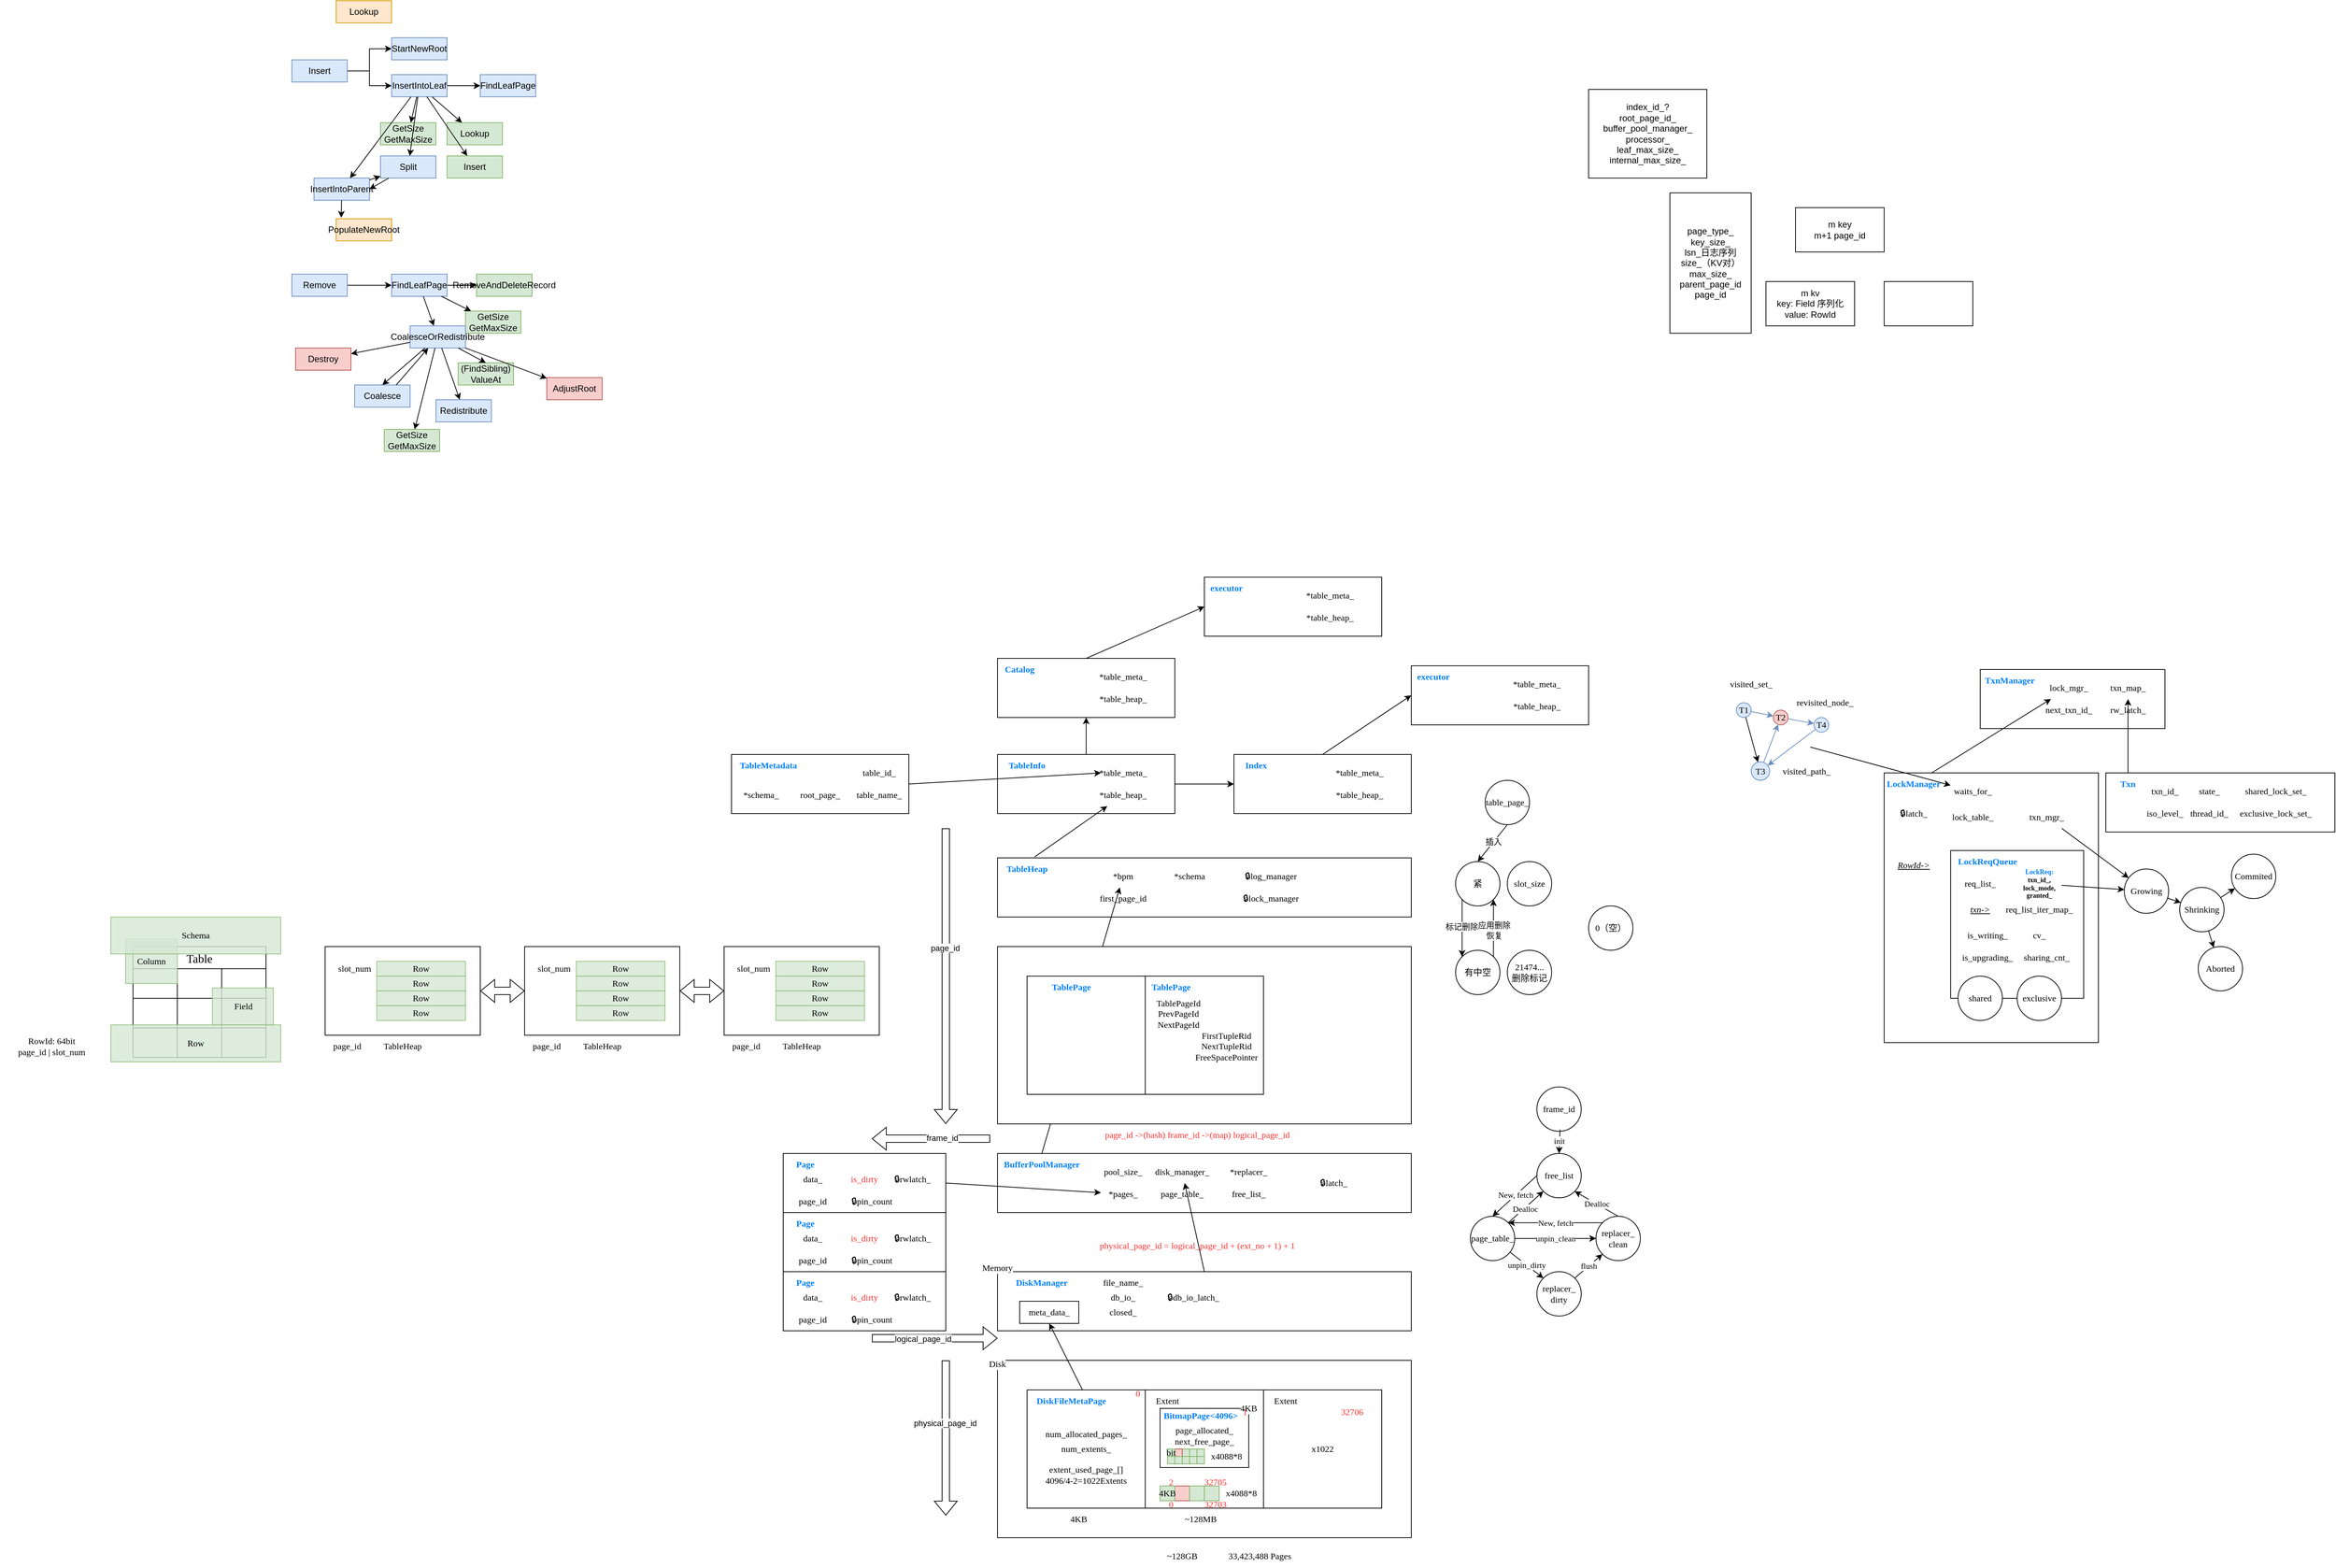 <mxfile version="24.1.0" type="device">
  <diagram name="Page-1" id="0_W48GVzdCx1-el_yckO">
    <mxGraphModel dx="2291" dy="2531" grid="1" gridSize="10" guides="1" tooltips="1" connect="1" arrows="1" fold="1" page="1" pageScale="1" pageWidth="850" pageHeight="1100" math="0" shadow="0">
      <root>
        <mxCell id="0" />
        <mxCell id="1" parent="0" />
        <mxCell id="saqj0XL1vO1jZBFyPsfs-25" value="" style="rounded=0;whiteSpace=wrap;html=1;fontFamily=LXGW WenKai;" parent="1" vertex="1">
          <mxGeometry x="-750" y="-360" width="210" height="120" as="geometry" />
        </mxCell>
        <mxCell id="WGHWqVyYg-gQo-DfAQsf-60" value="" style="rounded=0;whiteSpace=wrap;html=1;fontFamily=LXGW WenKai;" parent="1" vertex="1">
          <mxGeometry x="160" y="200" width="560" height="240" as="geometry" />
        </mxCell>
        <mxCell id="WGHWqVyYg-gQo-DfAQsf-1" value="" style="rounded=0;whiteSpace=wrap;html=1;fontFamily=LXGW WenKai;" parent="1" vertex="1">
          <mxGeometry x="200" y="240" width="160" height="160" as="geometry" />
        </mxCell>
        <mxCell id="WGHWqVyYg-gQo-DfAQsf-2" value="DiskFileMetaPage" style="text;html=1;align=center;verticalAlign=middle;whiteSpace=wrap;rounded=0;fontColor=#007FFF;fontStyle=1;fontFamily=LXGW WenKai;" parent="1" vertex="1">
          <mxGeometry x="230" y="240" width="60" height="30" as="geometry" />
        </mxCell>
        <mxCell id="WGHWqVyYg-gQo-DfAQsf-4" value="num_allocated_pages_" style="text;html=1;align=center;verticalAlign=middle;whiteSpace=wrap;rounded=0;fontFamily=LXGW WenKai;" parent="1" vertex="1">
          <mxGeometry x="250" y="285" width="60" height="30" as="geometry" />
        </mxCell>
        <mxCell id="WGHWqVyYg-gQo-DfAQsf-5" value="num_extents_" style="text;html=1;align=center;verticalAlign=middle;whiteSpace=wrap;rounded=0;fontFamily=LXGW WenKai;" parent="1" vertex="1">
          <mxGeometry x="250" y="305" width="60" height="30" as="geometry" />
        </mxCell>
        <mxCell id="WGHWqVyYg-gQo-DfAQsf-6" value="extent_used_page_[]&lt;div&gt;4096/4-2=1022Extents&lt;/div&gt;" style="text;html=1;align=center;verticalAlign=middle;whiteSpace=wrap;rounded=0;fontFamily=LXGW WenKai;" parent="1" vertex="1">
          <mxGeometry x="205" y="340" width="150" height="30" as="geometry" />
        </mxCell>
        <mxCell id="WGHWqVyYg-gQo-DfAQsf-7" value="" style="rounded=0;whiteSpace=wrap;html=1;fontFamily=LXGW WenKai;" parent="1" vertex="1">
          <mxGeometry x="360" y="240" width="160" height="160" as="geometry" />
        </mxCell>
        <mxCell id="WGHWqVyYg-gQo-DfAQsf-8" value="" style="rounded=0;whiteSpace=wrap;html=1;fontFamily=LXGW WenKai;" parent="1" vertex="1">
          <mxGeometry x="380" y="265" width="120" height="80" as="geometry" />
        </mxCell>
        <mxCell id="WGHWqVyYg-gQo-DfAQsf-9" value="Extent" style="text;html=1;align=center;verticalAlign=middle;whiteSpace=wrap;rounded=0;fontFamily=LXGW WenKai;" parent="1" vertex="1">
          <mxGeometry x="360" y="240" width="60" height="30" as="geometry" />
        </mxCell>
        <mxCell id="WGHWqVyYg-gQo-DfAQsf-11" value="" style="rounded=0;whiteSpace=wrap;html=1;fillColor=#f8cecc;strokeColor=#b85450;fontFamily=LXGW WenKai;" parent="1" vertex="1">
          <mxGeometry x="400" y="370" width="20" height="20" as="geometry" />
        </mxCell>
        <mxCell id="WGHWqVyYg-gQo-DfAQsf-13" value="BitmapPage&amp;lt;4096&amp;gt;" style="text;html=1;align=center;verticalAlign=middle;whiteSpace=wrap;rounded=0;fontColor=#007FFF;fontStyle=1;fontFamily=LXGW WenKai;" parent="1" vertex="1">
          <mxGeometry x="405" y="260" width="60" height="30" as="geometry" />
        </mxCell>
        <mxCell id="WGHWqVyYg-gQo-DfAQsf-14" value="" style="rounded=0;whiteSpace=wrap;html=1;fillColor=#d5e8d4;strokeColor=#82b366;fontFamily=LXGW WenKai;" parent="1" vertex="1">
          <mxGeometry x="410" y="320" width="10" height="10" as="geometry" />
        </mxCell>
        <mxCell id="WGHWqVyYg-gQo-DfAQsf-15" value="" style="rounded=0;whiteSpace=wrap;html=1;fillColor=#d5e8d4;strokeColor=#82b366;fontFamily=LXGW WenKai;" parent="1" vertex="1">
          <mxGeometry x="420" y="320" width="10" height="10" as="geometry" />
        </mxCell>
        <mxCell id="WGHWqVyYg-gQo-DfAQsf-16" value="" style="rounded=0;whiteSpace=wrap;html=1;fillColor=#d5e8d4;strokeColor=#82b366;fontFamily=LXGW WenKai;" parent="1" vertex="1">
          <mxGeometry x="430" y="320" width="10" height="10" as="geometry" />
        </mxCell>
        <mxCell id="WGHWqVyYg-gQo-DfAQsf-18" value="" style="rounded=0;whiteSpace=wrap;html=1;fillColor=#d5e8d4;strokeColor=#82b366;fontFamily=LXGW WenKai;" parent="1" vertex="1">
          <mxGeometry x="410" y="330" width="10" height="10" as="geometry" />
        </mxCell>
        <mxCell id="WGHWqVyYg-gQo-DfAQsf-19" value="" style="rounded=0;whiteSpace=wrap;html=1;fillColor=#d5e8d4;strokeColor=#82b366;fontFamily=LXGW WenKai;" parent="1" vertex="1">
          <mxGeometry x="420" y="330" width="10" height="10" as="geometry" />
        </mxCell>
        <mxCell id="WGHWqVyYg-gQo-DfAQsf-20" value="" style="rounded=0;whiteSpace=wrap;html=1;fillColor=#d5e8d4;strokeColor=#82b366;fontFamily=LXGW WenKai;" parent="1" vertex="1">
          <mxGeometry x="430" y="330" width="10" height="10" as="geometry" />
        </mxCell>
        <mxCell id="WGHWqVyYg-gQo-DfAQsf-42" value="" style="rounded=0;whiteSpace=wrap;html=1;fillColor=#f8cecc;strokeColor=#b85450;fontFamily=LXGW WenKai;" parent="1" vertex="1">
          <mxGeometry x="400" y="320" width="10" height="10" as="geometry" />
        </mxCell>
        <mxCell id="WGHWqVyYg-gQo-DfAQsf-43" value="" style="rounded=0;whiteSpace=wrap;html=1;fillColor=#d5e8d4;strokeColor=#82b366;fontFamily=LXGW WenKai;" parent="1" vertex="1">
          <mxGeometry x="400" y="330" width="10" height="10" as="geometry" />
        </mxCell>
        <mxCell id="WGHWqVyYg-gQo-DfAQsf-46" value="bit" style="rounded=0;whiteSpace=wrap;html=1;fillColor=#d5e8d4;strokeColor=#82b366;fontFamily=LXGW WenKai;" parent="1" vertex="1">
          <mxGeometry x="390" y="320" width="10" height="10" as="geometry" />
        </mxCell>
        <mxCell id="WGHWqVyYg-gQo-DfAQsf-47" value="" style="rounded=0;whiteSpace=wrap;html=1;fillColor=#d5e8d4;strokeColor=#82b366;fontFamily=LXGW WenKai;" parent="1" vertex="1">
          <mxGeometry x="390" y="330" width="10" height="10" as="geometry" />
        </mxCell>
        <mxCell id="WGHWqVyYg-gQo-DfAQsf-50" value="" style="rounded=0;whiteSpace=wrap;html=1;fillColor=#d5e8d4;strokeColor=#82b366;fontFamily=LXGW WenKai;" parent="1" vertex="1">
          <mxGeometry x="420" y="370" width="20" height="20" as="geometry" />
        </mxCell>
        <mxCell id="WGHWqVyYg-gQo-DfAQsf-51" value="x4088*8" style="text;html=1;align=center;verticalAlign=middle;whiteSpace=wrap;rounded=0;fontFamily=LXGW WenKai;" parent="1" vertex="1">
          <mxGeometry x="440" y="315" width="60" height="30" as="geometry" />
        </mxCell>
        <mxCell id="WGHWqVyYg-gQo-DfAQsf-52" value="" style="rounded=0;whiteSpace=wrap;html=1;fillColor=#d5e8d4;strokeColor=#82b366;fontFamily=LXGW WenKai;" parent="1" vertex="1">
          <mxGeometry x="440" y="370" width="20" height="20" as="geometry" />
        </mxCell>
        <mxCell id="WGHWqVyYg-gQo-DfAQsf-53" value="x4088*8" style="text;html=1;align=center;verticalAlign=middle;whiteSpace=wrap;rounded=0;fontFamily=LXGW WenKai;" parent="1" vertex="1">
          <mxGeometry x="460" y="365" width="60" height="30" as="geometry" />
        </mxCell>
        <mxCell id="WGHWqVyYg-gQo-DfAQsf-54" value="page_allocated_" style="text;html=1;align=center;verticalAlign=middle;whiteSpace=wrap;rounded=0;fontFamily=LXGW WenKai;" parent="1" vertex="1">
          <mxGeometry x="410" y="280" width="60" height="30" as="geometry" />
        </mxCell>
        <mxCell id="WGHWqVyYg-gQo-DfAQsf-55" value="next_free_page_" style="text;html=1;align=center;verticalAlign=middle;whiteSpace=wrap;rounded=0;fontFamily=LXGW WenKai;" parent="1" vertex="1">
          <mxGeometry x="410" y="295" width="60" height="30" as="geometry" />
        </mxCell>
        <mxCell id="WGHWqVyYg-gQo-DfAQsf-10" value="4KB" style="rounded=0;whiteSpace=wrap;html=1;fillColor=#d5e8d4;strokeColor=#82b366;fontFamily=LXGW WenKai;" parent="1" vertex="1">
          <mxGeometry x="380" y="370" width="20" height="20" as="geometry" />
        </mxCell>
        <mxCell id="WGHWqVyYg-gQo-DfAQsf-56" value="4KB" style="text;html=1;align=center;verticalAlign=middle;whiteSpace=wrap;rounded=0;fontFamily=LXGW WenKai;" parent="1" vertex="1">
          <mxGeometry x="240" y="400" width="60" height="30" as="geometry" />
        </mxCell>
        <mxCell id="WGHWqVyYg-gQo-DfAQsf-57" value="4KB" style="text;html=1;align=center;verticalAlign=middle;whiteSpace=wrap;rounded=0;labelBackgroundColor=default;fontFamily=LXGW WenKai;" parent="1" vertex="1">
          <mxGeometry x="470" y="250" width="60" height="30" as="geometry" />
        </mxCell>
        <mxCell id="WGHWqVyYg-gQo-DfAQsf-58" value="~128MB" style="text;html=1;align=center;verticalAlign=middle;whiteSpace=wrap;rounded=0;labelBackgroundColor=none;fontFamily=LXGW WenKai;" parent="1" vertex="1">
          <mxGeometry x="405" y="400" width="60" height="30" as="geometry" />
        </mxCell>
        <mxCell id="WGHWqVyYg-gQo-DfAQsf-59" value="~128GB" style="text;html=1;align=center;verticalAlign=middle;whiteSpace=wrap;rounded=0;labelBackgroundColor=none;fontFamily=LXGW WenKai;" parent="1" vertex="1">
          <mxGeometry x="380" y="450" width="60" height="30" as="geometry" />
        </mxCell>
        <mxCell id="WGHWqVyYg-gQo-DfAQsf-62" value="" style="rounded=0;whiteSpace=wrap;html=1;fontFamily=LXGW WenKai;" parent="1" vertex="1">
          <mxGeometry x="520" y="240" width="160" height="160" as="geometry" />
        </mxCell>
        <mxCell id="WGHWqVyYg-gQo-DfAQsf-61" value="x1022" style="text;html=1;align=center;verticalAlign=middle;whiteSpace=wrap;rounded=0;fontFamily=LXGW WenKai;" parent="1" vertex="1">
          <mxGeometry x="570" y="305" width="60" height="30" as="geometry" />
        </mxCell>
        <mxCell id="WGHWqVyYg-gQo-DfAQsf-65" value="Extent" style="text;html=1;align=center;verticalAlign=middle;whiteSpace=wrap;rounded=0;fontFamily=LXGW WenKai;" parent="1" vertex="1">
          <mxGeometry x="520" y="240" width="60" height="30" as="geometry" />
        </mxCell>
        <mxCell id="WGHWqVyYg-gQo-DfAQsf-66" value="33,423,488 Pages" style="text;html=1;align=center;verticalAlign=middle;whiteSpace=wrap;rounded=0;fontFamily=LXGW WenKai;" parent="1" vertex="1">
          <mxGeometry x="430" y="450" width="170" height="30" as="geometry" />
        </mxCell>
        <mxCell id="WGHWqVyYg-gQo-DfAQsf-67" value="" style="rounded=0;whiteSpace=wrap;html=1;fontFamily=LXGW WenKai;" parent="1" vertex="1">
          <mxGeometry x="160" y="80" width="560" height="80" as="geometry" />
        </mxCell>
        <mxCell id="WGHWqVyYg-gQo-DfAQsf-68" value="DiskManager" style="text;html=1;align=center;verticalAlign=middle;whiteSpace=wrap;rounded=0;fontColor=#007FFF;fontStyle=1;fontFamily=LXGW WenKai;" parent="1" vertex="1">
          <mxGeometry x="190" y="80" width="60" height="30" as="geometry" />
        </mxCell>
        <mxCell id="WGHWqVyYg-gQo-DfAQsf-71" value="meta_data_" style="rounded=0;whiteSpace=wrap;html=1;fontFamily=LXGW WenKai;" parent="1" vertex="1">
          <mxGeometry x="190" y="120" width="80" height="30" as="geometry" />
        </mxCell>
        <mxCell id="WGHWqVyYg-gQo-DfAQsf-72" value="" style="endArrow=classic;html=1;rounded=0;entryX=0.5;entryY=1;entryDx=0;entryDy=0;exitX=0.75;exitY=0;exitDx=0;exitDy=0;fontFamily=LXGW WenKai;" parent="1" source="WGHWqVyYg-gQo-DfAQsf-2" target="WGHWqVyYg-gQo-DfAQsf-71" edge="1">
          <mxGeometry width="50" height="50" relative="1" as="geometry">
            <mxPoint x="240" y="220" as="sourcePoint" />
            <mxPoint x="290" y="170" as="targetPoint" />
          </mxGeometry>
        </mxCell>
        <mxCell id="WGHWqVyYg-gQo-DfAQsf-73" value="Disk" style="text;html=1;align=center;verticalAlign=middle;whiteSpace=wrap;rounded=0;labelBackgroundColor=default;fontFamily=LXGW WenKai;" parent="1" vertex="1">
          <mxGeometry x="130" y="190" width="60" height="30" as="geometry" />
        </mxCell>
        <mxCell id="WGHWqVyYg-gQo-DfAQsf-77" value="Memory" style="text;html=1;align=center;verticalAlign=middle;whiteSpace=wrap;rounded=0;labelBackgroundColor=default;fontFamily=LXGW WenKai;" parent="1" vertex="1">
          <mxGeometry x="130" y="60" width="60" height="30" as="geometry" />
        </mxCell>
        <mxCell id="WGHWqVyYg-gQo-DfAQsf-79" value="file_name_" style="text;html=1;align=center;verticalAlign=middle;whiteSpace=wrap;rounded=0;fontFamily=LXGW WenKai;" parent="1" vertex="1">
          <mxGeometry x="300" y="80" width="60" height="30" as="geometry" />
        </mxCell>
        <mxCell id="WGHWqVyYg-gQo-DfAQsf-80" value="db_io_" style="text;html=1;align=center;verticalAlign=middle;whiteSpace=wrap;rounded=0;fontFamily=LXGW WenKai;" parent="1" vertex="1">
          <mxGeometry x="300" y="100" width="60" height="30" as="geometry" />
        </mxCell>
        <mxCell id="WGHWqVyYg-gQo-DfAQsf-81" value="closed_" style="text;html=1;align=center;verticalAlign=middle;whiteSpace=wrap;rounded=0;fontFamily=LXGW WenKai;" parent="1" vertex="1">
          <mxGeometry x="300" y="120" width="60" height="30" as="geometry" />
        </mxCell>
        <mxCell id="WGHWqVyYg-gQo-DfAQsf-82" value="🔒db_io_latch_" style="text;html=1;align=center;verticalAlign=middle;whiteSpace=wrap;rounded=0;fontFamily=LXGW WenKai;" parent="1" vertex="1">
          <mxGeometry x="370" y="100" width="110" height="30" as="geometry" />
        </mxCell>
        <mxCell id="WGHWqVyYg-gQo-DfAQsf-83" value="physical_page_id = logical_page_id + (ext_no + 1) + 1" style="text;html=1;align=center;verticalAlign=middle;whiteSpace=wrap;rounded=0;fontColor=#FF3333;fontFamily=LXGW WenKai;" parent="1" vertex="1">
          <mxGeometry x="267.5" y="30" width="325" height="30" as="geometry" />
        </mxCell>
        <mxCell id="WGHWqVyYg-gQo-DfAQsf-84" value="" style="rounded=0;whiteSpace=wrap;html=1;fontFamily=LXGW WenKai;" parent="1" vertex="1">
          <mxGeometry x="160" y="-80" width="560" height="80" as="geometry" />
        </mxCell>
        <mxCell id="WGHWqVyYg-gQo-DfAQsf-85" value="BufferPoolManager" style="text;html=1;align=center;verticalAlign=middle;whiteSpace=wrap;rounded=0;fontColor=#007FFF;fontStyle=1;fontFamily=LXGW WenKai;" parent="1" vertex="1">
          <mxGeometry x="190" y="-80" width="60" height="30" as="geometry" />
        </mxCell>
        <mxCell id="WGHWqVyYg-gQo-DfAQsf-86" value="pool_size_" style="text;html=1;align=center;verticalAlign=middle;whiteSpace=wrap;rounded=0;fontFamily=LXGW WenKai;" parent="1" vertex="1">
          <mxGeometry x="300" y="-70" width="60" height="30" as="geometry" />
        </mxCell>
        <mxCell id="WGHWqVyYg-gQo-DfAQsf-87" value="*pages_" style="text;html=1;align=center;verticalAlign=middle;whiteSpace=wrap;rounded=0;fontFamily=LXGW WenKai;" parent="1" vertex="1">
          <mxGeometry x="300" y="-40" width="60" height="30" as="geometry" />
        </mxCell>
        <mxCell id="WGHWqVyYg-gQo-DfAQsf-89" value="disk_manager_" style="text;html=1;align=center;verticalAlign=middle;whiteSpace=wrap;rounded=0;fontFamily=LXGW WenKai;" parent="1" vertex="1">
          <mxGeometry x="380" y="-70" width="60" height="30" as="geometry" />
        </mxCell>
        <mxCell id="WGHWqVyYg-gQo-DfAQsf-90" value="page_table_" style="text;html=1;align=center;verticalAlign=middle;whiteSpace=wrap;rounded=0;fontFamily=LXGW WenKai;" parent="1" vertex="1">
          <mxGeometry x="380" y="-40" width="60" height="30" as="geometry" />
        </mxCell>
        <mxCell id="WGHWqVyYg-gQo-DfAQsf-91" value="" style="endArrow=classic;html=1;rounded=0;exitX=0.5;exitY=0;exitDx=0;exitDy=0;fontFamily=LXGW WenKai;" parent="1" source="WGHWqVyYg-gQo-DfAQsf-67" target="WGHWqVyYg-gQo-DfAQsf-89" edge="1">
          <mxGeometry width="50" height="50" relative="1" as="geometry">
            <mxPoint x="285" y="250" as="sourcePoint" />
            <mxPoint x="240" y="160" as="targetPoint" />
          </mxGeometry>
        </mxCell>
        <mxCell id="WGHWqVyYg-gQo-DfAQsf-92" value="page_id -&amp;gt;(hash) frame_id -&amp;gt;(map) logical_page_id" style="text;html=1;align=center;verticalAlign=middle;whiteSpace=wrap;rounded=0;fontColor=#FF3333;fontFamily=LXGW WenKai;" parent="1" vertex="1">
          <mxGeometry x="267.5" y="-120" width="325" height="30" as="geometry" />
        </mxCell>
        <mxCell id="WGHWqVyYg-gQo-DfAQsf-93" value="*replacer_" style="text;html=1;align=center;verticalAlign=middle;whiteSpace=wrap;rounded=0;fontFamily=LXGW WenKai;" parent="1" vertex="1">
          <mxGeometry x="470" y="-70" width="60" height="30" as="geometry" />
        </mxCell>
        <mxCell id="WGHWqVyYg-gQo-DfAQsf-94" value="free_list_" style="text;html=1;align=center;verticalAlign=middle;whiteSpace=wrap;rounded=0;fontFamily=LXGW WenKai;" parent="1" vertex="1">
          <mxGeometry x="470" y="-40" width="60" height="30" as="geometry" />
        </mxCell>
        <mxCell id="WGHWqVyYg-gQo-DfAQsf-95" value="🔒latch_" style="text;html=1;align=center;verticalAlign=middle;whiteSpace=wrap;rounded=0;fontFamily=LXGW WenKai;" parent="1" vertex="1">
          <mxGeometry x="560" y="-55" width="110" height="30" as="geometry" />
        </mxCell>
        <mxCell id="H279cULPV8Rv8aNAYp1u-1" value="0" style="text;html=1;align=center;verticalAlign=middle;whiteSpace=wrap;rounded=0;fontColor=#FF3333;fontFamily=LXGW WenKai;" parent="1" vertex="1">
          <mxGeometry x="320" y="230" width="60" height="30" as="geometry" />
        </mxCell>
        <mxCell id="H279cULPV8Rv8aNAYp1u-2" value="1" style="text;html=1;align=center;verticalAlign=middle;whiteSpace=wrap;rounded=0;fontColor=#FF3333;fontFamily=LXGW WenKai;" parent="1" vertex="1">
          <mxGeometry x="465" y="255" width="60" height="30" as="geometry" />
        </mxCell>
        <mxCell id="H279cULPV8Rv8aNAYp1u-3" value="2" style="text;html=1;align=center;verticalAlign=middle;whiteSpace=wrap;rounded=0;fontColor=#FF3333;fontFamily=LXGW WenKai;" parent="1" vertex="1">
          <mxGeometry x="365" y="350" width="60" height="30" as="geometry" />
        </mxCell>
        <mxCell id="H279cULPV8Rv8aNAYp1u-4" value="0" style="text;html=1;align=center;verticalAlign=middle;whiteSpace=wrap;rounded=0;fontColor=#FF3333;fontFamily=LXGW WenKai;" parent="1" vertex="1">
          <mxGeometry x="365" y="380" width="60" height="30" as="geometry" />
        </mxCell>
        <mxCell id="H279cULPV8Rv8aNAYp1u-5" value="32703" style="text;html=1;align=center;verticalAlign=middle;whiteSpace=wrap;rounded=0;fontColor=#FF3333;fontFamily=LXGW WenKai;" parent="1" vertex="1">
          <mxGeometry x="425" y="380" width="60" height="30" as="geometry" />
        </mxCell>
        <mxCell id="H279cULPV8Rv8aNAYp1u-6" value="32705" style="text;html=1;align=center;verticalAlign=middle;whiteSpace=wrap;rounded=0;fontColor=#FF3333;fontFamily=LXGW WenKai;" parent="1" vertex="1">
          <mxGeometry x="425" y="350" width="60" height="30" as="geometry" />
        </mxCell>
        <mxCell id="H279cULPV8Rv8aNAYp1u-7" value="32706" style="text;html=1;align=center;verticalAlign=middle;whiteSpace=wrap;rounded=0;fontColor=#FF3333;fontFamily=LXGW WenKai;" parent="1" vertex="1">
          <mxGeometry x="610" y="255" width="60" height="30" as="geometry" />
        </mxCell>
        <mxCell id="hH6DTBA8pSh9ZnyAQ9mM-1" value="" style="rounded=0;whiteSpace=wrap;html=1;fontFamily=LXGW WenKai;" parent="1" vertex="1">
          <mxGeometry x="-130" y="-80" width="220" height="80" as="geometry" />
        </mxCell>
        <mxCell id="hH6DTBA8pSh9ZnyAQ9mM-2" value="Page" style="text;html=1;align=center;verticalAlign=middle;whiteSpace=wrap;rounded=0;fontColor=#007FFF;fontStyle=1;fontFamily=LXGW WenKai;" parent="1" vertex="1">
          <mxGeometry x="-130" y="-80" width="60" height="30" as="geometry" />
        </mxCell>
        <mxCell id="hH6DTBA8pSh9ZnyAQ9mM-4" value="data_" style="text;html=1;align=center;verticalAlign=middle;whiteSpace=wrap;rounded=0;fontFamily=LXGW WenKai;" parent="1" vertex="1">
          <mxGeometry x="-120" y="-60" width="60" height="30" as="geometry" />
        </mxCell>
        <mxCell id="hH6DTBA8pSh9ZnyAQ9mM-5" value="page_id" style="text;html=1;align=center;verticalAlign=middle;whiteSpace=wrap;rounded=0;fontFamily=LXGW WenKai;" parent="1" vertex="1">
          <mxGeometry x="-120" y="-30" width="60" height="30" as="geometry" />
        </mxCell>
        <mxCell id="hH6DTBA8pSh9ZnyAQ9mM-6" value="🔒pin_count" style="text;html=1;align=center;verticalAlign=middle;whiteSpace=wrap;rounded=0;fontFamily=LXGW WenKai;fontColor=#000000;" parent="1" vertex="1">
          <mxGeometry x="-50" y="-30" width="80" height="30" as="geometry" />
        </mxCell>
        <mxCell id="hH6DTBA8pSh9ZnyAQ9mM-7" value="is_dirty" style="text;html=1;align=center;verticalAlign=middle;whiteSpace=wrap;rounded=0;fontFamily=LXGW WenKai;fontColor=#FF3333;" parent="1" vertex="1">
          <mxGeometry x="-50" y="-60" width="60" height="30" as="geometry" />
        </mxCell>
        <mxCell id="hH6DTBA8pSh9ZnyAQ9mM-8" value="🔒rwlatch_" style="text;html=1;align=center;verticalAlign=middle;whiteSpace=wrap;rounded=0;fontFamily=LXGW WenKai;" parent="1" vertex="1">
          <mxGeometry x="10" y="-60" width="70" height="30" as="geometry" />
        </mxCell>
        <mxCell id="hH6DTBA8pSh9ZnyAQ9mM-9" value="" style="endArrow=classic;html=1;rounded=0;exitX=1;exitY=0.5;exitDx=0;exitDy=0;fontFamily=LXGW WenKai;" parent="1" source="hH6DTBA8pSh9ZnyAQ9mM-1" target="WGHWqVyYg-gQo-DfAQsf-87" edge="1">
          <mxGeometry width="50" height="50" relative="1" as="geometry">
            <mxPoint x="160" y="140" as="sourcePoint" />
            <mxPoint x="115" y="50" as="targetPoint" />
          </mxGeometry>
        </mxCell>
        <mxCell id="hH6DTBA8pSh9ZnyAQ9mM-45" value="" style="rounded=0;whiteSpace=wrap;html=1;fontFamily=LXGW WenKai;" parent="1" vertex="1">
          <mxGeometry x="-130" width="220" height="80" as="geometry" />
        </mxCell>
        <mxCell id="hH6DTBA8pSh9ZnyAQ9mM-46" value="Page" style="text;html=1;align=center;verticalAlign=middle;whiteSpace=wrap;rounded=0;fontColor=#007FFF;fontStyle=1;fontFamily=LXGW WenKai;" parent="1" vertex="1">
          <mxGeometry x="-130" width="60" height="30" as="geometry" />
        </mxCell>
        <mxCell id="hH6DTBA8pSh9ZnyAQ9mM-47" value="data_" style="text;html=1;align=center;verticalAlign=middle;whiteSpace=wrap;rounded=0;fontFamily=LXGW WenKai;" parent="1" vertex="1">
          <mxGeometry x="-120" y="20" width="60" height="30" as="geometry" />
        </mxCell>
        <mxCell id="hH6DTBA8pSh9ZnyAQ9mM-48" value="page_id" style="text;html=1;align=center;verticalAlign=middle;whiteSpace=wrap;rounded=0;fontFamily=LXGW WenKai;" parent="1" vertex="1">
          <mxGeometry x="-120" y="50" width="60" height="30" as="geometry" />
        </mxCell>
        <mxCell id="hH6DTBA8pSh9ZnyAQ9mM-49" value="🔒pin_count" style="text;html=1;align=center;verticalAlign=middle;whiteSpace=wrap;rounded=0;fontFamily=LXGW WenKai;fontColor=#000000;" parent="1" vertex="1">
          <mxGeometry x="-50" y="50" width="80" height="30" as="geometry" />
        </mxCell>
        <mxCell id="hH6DTBA8pSh9ZnyAQ9mM-50" value="is_dirty" style="text;html=1;align=center;verticalAlign=middle;whiteSpace=wrap;rounded=0;fontFamily=LXGW WenKai;fontColor=#FF3333;" parent="1" vertex="1">
          <mxGeometry x="-50" y="20" width="60" height="30" as="geometry" />
        </mxCell>
        <mxCell id="hH6DTBA8pSh9ZnyAQ9mM-51" value="🔒rwlatch_" style="text;html=1;align=center;verticalAlign=middle;whiteSpace=wrap;rounded=0;fontFamily=LXGW WenKai;" parent="1" vertex="1">
          <mxGeometry x="10" y="20" width="70" height="30" as="geometry" />
        </mxCell>
        <mxCell id="hH6DTBA8pSh9ZnyAQ9mM-52" value="" style="rounded=0;whiteSpace=wrap;html=1;fontFamily=LXGW WenKai;" parent="1" vertex="1">
          <mxGeometry x="-130" y="80" width="220" height="80" as="geometry" />
        </mxCell>
        <mxCell id="hH6DTBA8pSh9ZnyAQ9mM-53" value="Page" style="text;html=1;align=center;verticalAlign=middle;whiteSpace=wrap;rounded=0;fontColor=#007FFF;fontStyle=1;fontFamily=LXGW WenKai;" parent="1" vertex="1">
          <mxGeometry x="-130" y="80" width="60" height="30" as="geometry" />
        </mxCell>
        <mxCell id="hH6DTBA8pSh9ZnyAQ9mM-54" value="data_" style="text;html=1;align=center;verticalAlign=middle;whiteSpace=wrap;rounded=0;fontFamily=LXGW WenKai;" parent="1" vertex="1">
          <mxGeometry x="-120" y="100" width="60" height="30" as="geometry" />
        </mxCell>
        <mxCell id="hH6DTBA8pSh9ZnyAQ9mM-55" value="page_id" style="text;html=1;align=center;verticalAlign=middle;whiteSpace=wrap;rounded=0;fontFamily=LXGW WenKai;" parent="1" vertex="1">
          <mxGeometry x="-120" y="130" width="60" height="30" as="geometry" />
        </mxCell>
        <mxCell id="hH6DTBA8pSh9ZnyAQ9mM-56" value="🔒pin_count" style="text;html=1;align=center;verticalAlign=middle;whiteSpace=wrap;rounded=0;fontFamily=LXGW WenKai;fontColor=#000000;" parent="1" vertex="1">
          <mxGeometry x="-50" y="130" width="80" height="30" as="geometry" />
        </mxCell>
        <mxCell id="hH6DTBA8pSh9ZnyAQ9mM-57" value="is_dirty" style="text;html=1;align=center;verticalAlign=middle;whiteSpace=wrap;rounded=0;fontFamily=LXGW WenKai;fontColor=#FF3333;" parent="1" vertex="1">
          <mxGeometry x="-50" y="100" width="60" height="30" as="geometry" />
        </mxCell>
        <mxCell id="hH6DTBA8pSh9ZnyAQ9mM-58" value="🔒rwlatch_" style="text;html=1;align=center;verticalAlign=middle;whiteSpace=wrap;rounded=0;fontFamily=LXGW WenKai;" parent="1" vertex="1">
          <mxGeometry x="10" y="100" width="70" height="30" as="geometry" />
        </mxCell>
        <mxCell id="aZIdhgkVwvz4AqaduToY-1" value="&lt;div&gt;&lt;span style=&quot;background-color: initial;&quot;&gt;free_list&lt;/span&gt;&lt;br&gt;&lt;/div&gt;" style="ellipse;whiteSpace=wrap;html=1;aspect=fixed;fontFamily=LXGW WenKai;" parent="1" vertex="1">
          <mxGeometry x="890" y="-80" width="60" height="60" as="geometry" />
        </mxCell>
        <mxCell id="aZIdhgkVwvz4AqaduToY-3" value="page_table_" style="ellipse;whiteSpace=wrap;html=1;aspect=fixed;fontFamily=LXGW WenKai;" parent="1" vertex="1">
          <mxGeometry x="800" y="5" width="60" height="60" as="geometry" />
        </mxCell>
        <mxCell id="aZIdhgkVwvz4AqaduToY-4" value="replacer_&lt;div&gt;dirty&lt;/div&gt;" style="ellipse;whiteSpace=wrap;html=1;aspect=fixed;fontFamily=LXGW WenKai;" parent="1" vertex="1">
          <mxGeometry x="890" y="80" width="60" height="60" as="geometry" />
        </mxCell>
        <mxCell id="aZIdhgkVwvz4AqaduToY-5" value="replacer_&lt;div&gt;clean&lt;/div&gt;" style="ellipse;whiteSpace=wrap;html=1;aspect=fixed;fontFamily=LXGW WenKai;" parent="1" vertex="1">
          <mxGeometry x="970" y="5" width="60" height="60" as="geometry" />
        </mxCell>
        <mxCell id="aZIdhgkVwvz4AqaduToY-8" value="" style="endArrow=classic;html=1;rounded=0;entryX=0.5;entryY=0;entryDx=0;entryDy=0;exitX=0;exitY=0.5;exitDx=0;exitDy=0;fontFamily=LXGW WenKai;" parent="1" source="aZIdhgkVwvz4AqaduToY-1" target="aZIdhgkVwvz4AqaduToY-3" edge="1">
          <mxGeometry width="50" height="50" relative="1" as="geometry">
            <mxPoint x="780" y="155" as="sourcePoint" />
            <mxPoint x="830" y="105" as="targetPoint" />
          </mxGeometry>
        </mxCell>
        <mxCell id="aZIdhgkVwvz4AqaduToY-9" value="New, fetch" style="edgeLabel;html=1;align=center;verticalAlign=middle;resizable=0;points=[];fontFamily=LXGW WenKai;" parent="aZIdhgkVwvz4AqaduToY-8" vertex="1" connectable="0">
          <mxGeometry x="-0.06" y="-1" relative="1" as="geometry">
            <mxPoint as="offset" />
          </mxGeometry>
        </mxCell>
        <mxCell id="aZIdhgkVwvz4AqaduToY-10" value="frame_id" style="ellipse;whiteSpace=wrap;html=1;aspect=fixed;fontFamily=LXGW WenKai;" parent="1" vertex="1">
          <mxGeometry x="890" y="-170" width="60" height="60" as="geometry" />
        </mxCell>
        <mxCell id="aZIdhgkVwvz4AqaduToY-11" value="" style="endArrow=classic;html=1;rounded=0;entryX=0.5;entryY=0;entryDx=0;entryDy=0;exitX=0.522;exitY=0.963;exitDx=0;exitDy=0;exitPerimeter=0;fontFamily=LXGW WenKai;" parent="1" source="aZIdhgkVwvz4AqaduToY-10" target="aZIdhgkVwvz4AqaduToY-1" edge="1">
          <mxGeometry width="50" height="50" relative="1" as="geometry">
            <mxPoint x="950" y="-65" as="sourcePoint" />
            <mxPoint x="840" y="15" as="targetPoint" />
          </mxGeometry>
        </mxCell>
        <mxCell id="aZIdhgkVwvz4AqaduToY-12" value="init" style="edgeLabel;html=1;align=center;verticalAlign=middle;resizable=0;points=[];fontFamily=LXGW WenKai;" parent="aZIdhgkVwvz4AqaduToY-11" vertex="1" connectable="0">
          <mxGeometry x="-0.06" y="-1" relative="1" as="geometry">
            <mxPoint as="offset" />
          </mxGeometry>
        </mxCell>
        <mxCell id="aZIdhgkVwvz4AqaduToY-13" value="unpin_dirty" style="endArrow=classic;html=1;rounded=0;entryX=0;entryY=0;entryDx=0;entryDy=0;fontFamily=LXGW WenKai;" parent="1" source="aZIdhgkVwvz4AqaduToY-3" target="aZIdhgkVwvz4AqaduToY-4" edge="1">
          <mxGeometry width="50" height="50" relative="1" as="geometry">
            <mxPoint x="950" y="65" as="sourcePoint" />
            <mxPoint x="929" y="137" as="targetPoint" />
          </mxGeometry>
        </mxCell>
        <mxCell id="aZIdhgkVwvz4AqaduToY-16" value="unpin_clean" style="endArrow=classic;html=1;rounded=0;entryX=0;entryY=0.5;entryDx=0;entryDy=0;exitX=1;exitY=0.5;exitDx=0;exitDy=0;fontFamily=LXGW WenKai;" parent="1" source="aZIdhgkVwvz4AqaduToY-3" target="aZIdhgkVwvz4AqaduToY-5" edge="1">
          <mxGeometry width="50" height="50" relative="1" as="geometry">
            <mxPoint x="863" y="64" as="sourcePoint" />
            <mxPoint x="969" y="149" as="targetPoint" />
          </mxGeometry>
        </mxCell>
        <mxCell id="aZIdhgkVwvz4AqaduToY-17" value="flush" style="endArrow=classic;html=1;rounded=0;entryX=0;entryY=1;entryDx=0;entryDy=0;exitX=1;exitY=0;exitDx=0;exitDy=0;fontFamily=LXGW WenKai;" parent="1" source="aZIdhgkVwvz4AqaduToY-4" target="aZIdhgkVwvz4AqaduToY-5" edge="1">
          <mxGeometry width="50" height="50" relative="1" as="geometry">
            <mxPoint x="863" y="64" as="sourcePoint" />
            <mxPoint x="969" y="149" as="targetPoint" />
          </mxGeometry>
        </mxCell>
        <mxCell id="aZIdhgkVwvz4AqaduToY-18" value="Dealloc" style="endArrow=classic;html=1;rounded=0;entryX=1;entryY=1;entryDx=0;entryDy=0;exitX=0.5;exitY=0;exitDx=0;exitDy=0;fontFamily=LXGW WenKai;" parent="1" source="aZIdhgkVwvz4AqaduToY-5" target="aZIdhgkVwvz4AqaduToY-1" edge="1">
          <mxGeometry width="50" height="50" relative="1" as="geometry">
            <mxPoint x="970" y="-25" as="sourcePoint" />
            <mxPoint x="1160" as="targetPoint" />
          </mxGeometry>
        </mxCell>
        <mxCell id="aZIdhgkVwvz4AqaduToY-19" value="" style="endArrow=classic;html=1;rounded=0;entryX=0;entryY=1;entryDx=0;entryDy=0;exitX=1;exitY=0;exitDx=0;exitDy=0;fontFamily=LXGW WenKai;" parent="1" source="aZIdhgkVwvz4AqaduToY-3" target="aZIdhgkVwvz4AqaduToY-1" edge="1">
          <mxGeometry width="50" height="50" relative="1" as="geometry">
            <mxPoint x="950" y="-65" as="sourcePoint" />
            <mxPoint x="840" y="15" as="targetPoint" />
          </mxGeometry>
        </mxCell>
        <mxCell id="aZIdhgkVwvz4AqaduToY-20" value="Dealloc" style="edgeLabel;html=1;align=center;verticalAlign=middle;resizable=0;points=[];fontFamily=LXGW WenKai;" parent="aZIdhgkVwvz4AqaduToY-19" vertex="1" connectable="0">
          <mxGeometry x="-0.06" y="-1" relative="1" as="geometry">
            <mxPoint as="offset" />
          </mxGeometry>
        </mxCell>
        <mxCell id="aZIdhgkVwvz4AqaduToY-21" value="New, fetch" style="endArrow=classic;html=1;rounded=0;entryX=1;entryY=0;entryDx=0;entryDy=0;exitX=0;exitY=0;exitDx=0;exitDy=0;fontFamily=LXGW WenKai;" parent="1" source="aZIdhgkVwvz4AqaduToY-5" target="aZIdhgkVwvz4AqaduToY-3" edge="1">
          <mxGeometry width="50" height="50" relative="1" as="geometry">
            <mxPoint x="800" y="110" as="sourcePoint" />
            <mxPoint x="906" y="195" as="targetPoint" />
          </mxGeometry>
        </mxCell>
        <mxCell id="saqj0XL1vO1jZBFyPsfs-2" value="Table" style="shape=table;startSize=30;container=1;collapsible=0;childLayout=tableLayout;strokeColor=default;fontSize=16;fontFamily=LXGW WenKai;" parent="1" vertex="1">
          <mxGeometry x="-1010" y="-360" width="180" height="150" as="geometry" />
        </mxCell>
        <mxCell id="saqj0XL1vO1jZBFyPsfs-3" value="" style="shape=tableRow;horizontal=0;startSize=0;swimlaneHead=0;swimlaneBody=0;strokeColor=inherit;top=0;left=0;bottom=0;right=0;collapsible=0;dropTarget=0;fillColor=none;points=[[0,0.5],[1,0.5]];portConstraint=eastwest;fontSize=16;fontFamily=LXGW WenKai;" parent="saqj0XL1vO1jZBFyPsfs-2" vertex="1">
          <mxGeometry y="30" width="180" height="40" as="geometry" />
        </mxCell>
        <mxCell id="saqj0XL1vO1jZBFyPsfs-4" value="" style="shape=partialRectangle;html=1;whiteSpace=wrap;connectable=0;strokeColor=inherit;overflow=hidden;fillColor=none;top=0;left=0;bottom=0;right=0;pointerEvents=1;fontSize=16;fontFamily=LXGW WenKai;" parent="saqj0XL1vO1jZBFyPsfs-3" vertex="1">
          <mxGeometry width="60" height="40" as="geometry">
            <mxRectangle width="60" height="40" as="alternateBounds" />
          </mxGeometry>
        </mxCell>
        <mxCell id="saqj0XL1vO1jZBFyPsfs-5" value="" style="shape=partialRectangle;html=1;whiteSpace=wrap;connectable=0;strokeColor=inherit;overflow=hidden;fillColor=none;top=0;left=0;bottom=0;right=0;pointerEvents=1;fontSize=16;fontFamily=LXGW WenKai;" parent="saqj0XL1vO1jZBFyPsfs-3" vertex="1">
          <mxGeometry x="60" width="60" height="40" as="geometry">
            <mxRectangle width="60" height="40" as="alternateBounds" />
          </mxGeometry>
        </mxCell>
        <mxCell id="saqj0XL1vO1jZBFyPsfs-6" value="" style="shape=partialRectangle;html=1;whiteSpace=wrap;connectable=0;strokeColor=inherit;overflow=hidden;fillColor=none;top=0;left=0;bottom=0;right=0;pointerEvents=1;fontSize=16;fontFamily=LXGW WenKai;" parent="saqj0XL1vO1jZBFyPsfs-3" vertex="1">
          <mxGeometry x="120" width="60" height="40" as="geometry">
            <mxRectangle width="60" height="40" as="alternateBounds" />
          </mxGeometry>
        </mxCell>
        <mxCell id="saqj0XL1vO1jZBFyPsfs-7" value="" style="shape=tableRow;horizontal=0;startSize=0;swimlaneHead=0;swimlaneBody=0;strokeColor=inherit;top=0;left=0;bottom=0;right=0;collapsible=0;dropTarget=0;fillColor=none;points=[[0,0.5],[1,0.5]];portConstraint=eastwest;fontSize=16;fontFamily=LXGW WenKai;" parent="saqj0XL1vO1jZBFyPsfs-2" vertex="1">
          <mxGeometry y="70" width="180" height="40" as="geometry" />
        </mxCell>
        <mxCell id="saqj0XL1vO1jZBFyPsfs-8" value="" style="shape=partialRectangle;html=1;whiteSpace=wrap;connectable=0;strokeColor=inherit;overflow=hidden;fillColor=none;top=0;left=0;bottom=0;right=0;pointerEvents=1;fontSize=16;fontFamily=LXGW WenKai;" parent="saqj0XL1vO1jZBFyPsfs-7" vertex="1">
          <mxGeometry width="60" height="40" as="geometry">
            <mxRectangle width="60" height="40" as="alternateBounds" />
          </mxGeometry>
        </mxCell>
        <mxCell id="saqj0XL1vO1jZBFyPsfs-9" value="" style="shape=partialRectangle;html=1;whiteSpace=wrap;connectable=0;strokeColor=inherit;overflow=hidden;fillColor=none;top=0;left=0;bottom=0;right=0;pointerEvents=1;fontSize=16;fontFamily=LXGW WenKai;" parent="saqj0XL1vO1jZBFyPsfs-7" vertex="1">
          <mxGeometry x="60" width="60" height="40" as="geometry">
            <mxRectangle width="60" height="40" as="alternateBounds" />
          </mxGeometry>
        </mxCell>
        <mxCell id="saqj0XL1vO1jZBFyPsfs-10" value="" style="shape=partialRectangle;html=1;whiteSpace=wrap;connectable=0;strokeColor=inherit;overflow=hidden;fillColor=none;top=0;left=0;bottom=0;right=0;pointerEvents=1;fontSize=16;fontFamily=LXGW WenKai;" parent="saqj0XL1vO1jZBFyPsfs-7" vertex="1">
          <mxGeometry x="120" width="60" height="40" as="geometry">
            <mxRectangle width="60" height="40" as="alternateBounds" />
          </mxGeometry>
        </mxCell>
        <mxCell id="saqj0XL1vO1jZBFyPsfs-11" value="" style="shape=tableRow;horizontal=0;startSize=0;swimlaneHead=0;swimlaneBody=0;strokeColor=inherit;top=0;left=0;bottom=0;right=0;collapsible=0;dropTarget=0;fillColor=none;points=[[0,0.5],[1,0.5]];portConstraint=eastwest;fontSize=16;fontFamily=LXGW WenKai;" parent="saqj0XL1vO1jZBFyPsfs-2" vertex="1">
          <mxGeometry y="110" width="180" height="40" as="geometry" />
        </mxCell>
        <mxCell id="saqj0XL1vO1jZBFyPsfs-12" value="" style="shape=partialRectangle;html=1;whiteSpace=wrap;connectable=0;strokeColor=inherit;overflow=hidden;fillColor=none;top=0;left=0;bottom=0;right=0;pointerEvents=1;fontSize=16;fontFamily=LXGW WenKai;" parent="saqj0XL1vO1jZBFyPsfs-11" vertex="1">
          <mxGeometry width="60" height="40" as="geometry">
            <mxRectangle width="60" height="40" as="alternateBounds" />
          </mxGeometry>
        </mxCell>
        <mxCell id="saqj0XL1vO1jZBFyPsfs-13" value="" style="shape=partialRectangle;html=1;whiteSpace=wrap;connectable=0;strokeColor=inherit;overflow=hidden;fillColor=none;top=0;left=0;bottom=0;right=0;pointerEvents=1;fontSize=16;fontFamily=LXGW WenKai;" parent="saqj0XL1vO1jZBFyPsfs-11" vertex="1">
          <mxGeometry x="60" width="60" height="40" as="geometry">
            <mxRectangle width="60" height="40" as="alternateBounds" />
          </mxGeometry>
        </mxCell>
        <mxCell id="saqj0XL1vO1jZBFyPsfs-14" value="" style="shape=partialRectangle;html=1;whiteSpace=wrap;connectable=0;strokeColor=inherit;overflow=hidden;fillColor=none;top=0;left=0;bottom=0;right=0;pointerEvents=1;fontSize=16;fontFamily=LXGW WenKai;" parent="saqj0XL1vO1jZBFyPsfs-11" vertex="1">
          <mxGeometry x="120" width="60" height="40" as="geometry">
            <mxRectangle width="60" height="40" as="alternateBounds" />
          </mxGeometry>
        </mxCell>
        <mxCell id="saqj0XL1vO1jZBFyPsfs-15" value="Column" style="rounded=0;whiteSpace=wrap;html=1;fillColor=#d5e8d4;strokeColor=#82b366;opacity=80;fontFamily=LXGW WenKai;" parent="1" vertex="1">
          <mxGeometry x="-1020" y="-370" width="70" height="60" as="geometry" />
        </mxCell>
        <mxCell id="saqj0XL1vO1jZBFyPsfs-16" value="Schema" style="rounded=0;whiteSpace=wrap;html=1;fillColor=#d5e8d4;strokeColor=#82b366;opacity=80;fontFamily=LXGW WenKai;" parent="1" vertex="1">
          <mxGeometry x="-1040" y="-400" width="230" height="50" as="geometry" />
        </mxCell>
        <mxCell id="saqj0XL1vO1jZBFyPsfs-17" value="Row" style="rounded=0;whiteSpace=wrap;html=1;fillColor=#d5e8d4;strokeColor=#82b366;opacity=80;fontFamily=LXGW WenKai;" parent="1" vertex="1">
          <mxGeometry x="-1040" y="-254" width="230" height="50" as="geometry" />
        </mxCell>
        <mxCell id="saqj0XL1vO1jZBFyPsfs-18" value="Field" style="rounded=0;whiteSpace=wrap;html=1;fillColor=#d5e8d4;strokeColor=#82b366;opacity=80;fontFamily=LXGW WenKai;" parent="1" vertex="1">
          <mxGeometry x="-902.5" y="-304" width="82.5" height="50" as="geometry" />
        </mxCell>
        <mxCell id="saqj0XL1vO1jZBFyPsfs-20" value="RowId: 64bit&lt;div&gt;page_id | slot_num&lt;/div&gt;" style="text;html=1;align=center;verticalAlign=middle;whiteSpace=wrap;rounded=0;fontFamily=LXGW WenKai;" parent="1" vertex="1">
          <mxGeometry x="-1190" y="-240" width="140" height="30" as="geometry" />
        </mxCell>
        <mxCell id="saqj0XL1vO1jZBFyPsfs-21" value="Row" style="rounded=0;whiteSpace=wrap;html=1;fillColor=#d5e8d4;strokeColor=#82b366;opacity=80;fontFamily=LXGW WenKai;" parent="1" vertex="1">
          <mxGeometry x="-680" y="-340" width="120" height="20" as="geometry" />
        </mxCell>
        <mxCell id="saqj0XL1vO1jZBFyPsfs-22" value="Row" style="rounded=0;whiteSpace=wrap;html=1;fillColor=#d5e8d4;strokeColor=#82b366;opacity=80;fontFamily=LXGW WenKai;" parent="1" vertex="1">
          <mxGeometry x="-680" y="-320" width="120" height="20" as="geometry" />
        </mxCell>
        <mxCell id="saqj0XL1vO1jZBFyPsfs-23" value="Row" style="rounded=0;whiteSpace=wrap;html=1;fillColor=#d5e8d4;strokeColor=#82b366;opacity=80;fontFamily=LXGW WenKai;" parent="1" vertex="1">
          <mxGeometry x="-680" y="-300" width="120" height="20" as="geometry" />
        </mxCell>
        <mxCell id="saqj0XL1vO1jZBFyPsfs-24" value="Row" style="rounded=0;whiteSpace=wrap;html=1;fillColor=#d5e8d4;strokeColor=#82b366;opacity=80;fontFamily=LXGW WenKai;" parent="1" vertex="1">
          <mxGeometry x="-680" y="-280" width="120" height="20" as="geometry" />
        </mxCell>
        <mxCell id="saqj0XL1vO1jZBFyPsfs-27" value="TableHeap" style="text;html=1;align=center;verticalAlign=middle;whiteSpace=wrap;rounded=0;fontFamily=LXGW WenKai;" parent="1" vertex="1">
          <mxGeometry x="-675" y="-240" width="60" height="30" as="geometry" />
        </mxCell>
        <mxCell id="saqj0XL1vO1jZBFyPsfs-28" value="slot_num" style="text;html=1;align=center;verticalAlign=middle;whiteSpace=wrap;rounded=0;fontFamily=LXGW WenKai;" parent="1" vertex="1">
          <mxGeometry x="-740" y="-345" width="60" height="30" as="geometry" />
        </mxCell>
        <mxCell id="saqj0XL1vO1jZBFyPsfs-29" value="page_id" style="text;html=1;align=center;verticalAlign=middle;whiteSpace=wrap;rounded=0;fontFamily=LXGW WenKai;" parent="1" vertex="1">
          <mxGeometry x="-750" y="-240" width="60" height="30" as="geometry" />
        </mxCell>
        <mxCell id="saqj0XL1vO1jZBFyPsfs-30" value="" style="rounded=0;whiteSpace=wrap;html=1;fontFamily=LXGW WenKai;" parent="1" vertex="1">
          <mxGeometry x="-480" y="-360" width="210" height="120" as="geometry" />
        </mxCell>
        <mxCell id="saqj0XL1vO1jZBFyPsfs-31" value="Row" style="rounded=0;whiteSpace=wrap;html=1;fillColor=#d5e8d4;strokeColor=#82b366;opacity=80;fontFamily=LXGW WenKai;" parent="1" vertex="1">
          <mxGeometry x="-410" y="-340" width="120" height="20" as="geometry" />
        </mxCell>
        <mxCell id="saqj0XL1vO1jZBFyPsfs-32" value="Row" style="rounded=0;whiteSpace=wrap;html=1;fillColor=#d5e8d4;strokeColor=#82b366;opacity=80;fontFamily=LXGW WenKai;" parent="1" vertex="1">
          <mxGeometry x="-410" y="-320" width="120" height="20" as="geometry" />
        </mxCell>
        <mxCell id="saqj0XL1vO1jZBFyPsfs-33" value="Row" style="rounded=0;whiteSpace=wrap;html=1;fillColor=#d5e8d4;strokeColor=#82b366;opacity=80;fontFamily=LXGW WenKai;" parent="1" vertex="1">
          <mxGeometry x="-410" y="-300" width="120" height="20" as="geometry" />
        </mxCell>
        <mxCell id="saqj0XL1vO1jZBFyPsfs-34" value="Row" style="rounded=0;whiteSpace=wrap;html=1;fillColor=#d5e8d4;strokeColor=#82b366;opacity=80;fontFamily=LXGW WenKai;" parent="1" vertex="1">
          <mxGeometry x="-410" y="-280" width="120" height="20" as="geometry" />
        </mxCell>
        <mxCell id="saqj0XL1vO1jZBFyPsfs-35" value="TableHeap" style="text;html=1;align=center;verticalAlign=middle;whiteSpace=wrap;rounded=0;fontFamily=LXGW WenKai;" parent="1" vertex="1">
          <mxGeometry x="-405" y="-240" width="60" height="30" as="geometry" />
        </mxCell>
        <mxCell id="saqj0XL1vO1jZBFyPsfs-36" value="slot_num" style="text;html=1;align=center;verticalAlign=middle;whiteSpace=wrap;rounded=0;fontFamily=LXGW WenKai;" parent="1" vertex="1">
          <mxGeometry x="-470" y="-345" width="60" height="30" as="geometry" />
        </mxCell>
        <mxCell id="saqj0XL1vO1jZBFyPsfs-37" value="page_id" style="text;html=1;align=center;verticalAlign=middle;whiteSpace=wrap;rounded=0;fontFamily=LXGW WenKai;" parent="1" vertex="1">
          <mxGeometry x="-480" y="-240" width="60" height="30" as="geometry" />
        </mxCell>
        <mxCell id="saqj0XL1vO1jZBFyPsfs-38" value="" style="rounded=0;whiteSpace=wrap;html=1;fontFamily=LXGW WenKai;" parent="1" vertex="1">
          <mxGeometry x="-210" y="-360" width="210" height="120" as="geometry" />
        </mxCell>
        <mxCell id="saqj0XL1vO1jZBFyPsfs-39" value="Row" style="rounded=0;whiteSpace=wrap;html=1;fillColor=#d5e8d4;strokeColor=#82b366;opacity=80;fontFamily=LXGW WenKai;" parent="1" vertex="1">
          <mxGeometry x="-140" y="-340" width="120" height="20" as="geometry" />
        </mxCell>
        <mxCell id="saqj0XL1vO1jZBFyPsfs-40" value="Row" style="rounded=0;whiteSpace=wrap;html=1;fillColor=#d5e8d4;strokeColor=#82b366;opacity=80;fontFamily=LXGW WenKai;" parent="1" vertex="1">
          <mxGeometry x="-140" y="-320" width="120" height="20" as="geometry" />
        </mxCell>
        <mxCell id="saqj0XL1vO1jZBFyPsfs-41" value="Row" style="rounded=0;whiteSpace=wrap;html=1;fillColor=#d5e8d4;strokeColor=#82b366;opacity=80;fontFamily=LXGW WenKai;" parent="1" vertex="1">
          <mxGeometry x="-140" y="-300" width="120" height="20" as="geometry" />
        </mxCell>
        <mxCell id="saqj0XL1vO1jZBFyPsfs-42" value="Row" style="rounded=0;whiteSpace=wrap;html=1;fillColor=#d5e8d4;strokeColor=#82b366;opacity=80;fontFamily=LXGW WenKai;" parent="1" vertex="1">
          <mxGeometry x="-140" y="-280" width="120" height="20" as="geometry" />
        </mxCell>
        <mxCell id="saqj0XL1vO1jZBFyPsfs-43" value="TableHeap" style="text;html=1;align=center;verticalAlign=middle;whiteSpace=wrap;rounded=0;fontFamily=LXGW WenKai;" parent="1" vertex="1">
          <mxGeometry x="-135" y="-240" width="60" height="30" as="geometry" />
        </mxCell>
        <mxCell id="saqj0XL1vO1jZBFyPsfs-44" value="slot_num" style="text;html=1;align=center;verticalAlign=middle;whiteSpace=wrap;rounded=0;fontFamily=LXGW WenKai;" parent="1" vertex="1">
          <mxGeometry x="-200" y="-345" width="60" height="30" as="geometry" />
        </mxCell>
        <mxCell id="saqj0XL1vO1jZBFyPsfs-45" value="page_id" style="text;html=1;align=center;verticalAlign=middle;whiteSpace=wrap;rounded=0;fontFamily=LXGW WenKai;" parent="1" vertex="1">
          <mxGeometry x="-210" y="-240" width="60" height="30" as="geometry" />
        </mxCell>
        <mxCell id="saqj0XL1vO1jZBFyPsfs-46" value="" style="shape=flexArrow;endArrow=classic;startArrow=classic;html=1;rounded=0;entryX=0;entryY=0.5;entryDx=0;entryDy=0;fontFamily=LXGW WenKai;" parent="1" source="saqj0XL1vO1jZBFyPsfs-25" target="saqj0XL1vO1jZBFyPsfs-30" edge="1">
          <mxGeometry width="100" height="100" relative="1" as="geometry">
            <mxPoint x="-720" y="-90" as="sourcePoint" />
            <mxPoint x="-620" y="-190" as="targetPoint" />
          </mxGeometry>
        </mxCell>
        <mxCell id="saqj0XL1vO1jZBFyPsfs-47" value="" style="shape=flexArrow;endArrow=classic;startArrow=classic;html=1;rounded=0;fontFamily=LXGW WenKai;" parent="1" source="saqj0XL1vO1jZBFyPsfs-30" target="saqj0XL1vO1jZBFyPsfs-38" edge="1">
          <mxGeometry width="100" height="100" relative="1" as="geometry">
            <mxPoint x="-270" y="-300" as="sourcePoint" />
            <mxPoint x="-210" y="-300" as="targetPoint" />
          </mxGeometry>
        </mxCell>
        <mxCell id="9niNc9Ury_jrG6AKJvdl-1" value="" style="rounded=0;whiteSpace=wrap;html=1;fontFamily=LXGW WenKai;" parent="1" vertex="1">
          <mxGeometry x="160" y="-480" width="560" height="80" as="geometry" />
        </mxCell>
        <mxCell id="9niNc9Ury_jrG6AKJvdl-2" value="TableHeap" style="text;html=1;align=center;verticalAlign=middle;whiteSpace=wrap;rounded=0;fontColor=#007FFF;fontStyle=1;fontFamily=LXGW WenKai;" parent="1" vertex="1">
          <mxGeometry x="170" y="-480" width="60" height="30" as="geometry" />
        </mxCell>
        <mxCell id="9niNc9Ury_jrG6AKJvdl-10" value="*bpm" style="text;html=1;align=center;verticalAlign=middle;whiteSpace=wrap;rounded=0;fontFamily=LXGW WenKai;" parent="1" vertex="1">
          <mxGeometry x="300" y="-470" width="60" height="30" as="geometry" />
        </mxCell>
        <mxCell id="9niNc9Ury_jrG6AKJvdl-11" value="first_page_id" style="text;html=1;align=center;verticalAlign=middle;whiteSpace=wrap;rounded=0;fontFamily=LXGW WenKai;" parent="1" vertex="1">
          <mxGeometry x="300" y="-440" width="60" height="30" as="geometry" />
        </mxCell>
        <mxCell id="9niNc9Ury_jrG6AKJvdl-16" value="*schema" style="text;html=1;align=center;verticalAlign=middle;whiteSpace=wrap;rounded=0;fontFamily=LXGW WenKai;" parent="1" vertex="1">
          <mxGeometry x="390" y="-470" width="60" height="30" as="geometry" />
        </mxCell>
        <mxCell id="9niNc9Ury_jrG6AKJvdl-18" value="🔒log_manager" style="text;html=1;align=center;verticalAlign=middle;whiteSpace=wrap;rounded=0;fontFamily=LXGW WenKai;" parent="1" vertex="1">
          <mxGeometry x="480" y="-470" width="100" height="30" as="geometry" />
        </mxCell>
        <mxCell id="9niNc9Ury_jrG6AKJvdl-19" value="🔒lock_manager" style="text;html=1;align=center;verticalAlign=middle;whiteSpace=wrap;rounded=0;fontFamily=LXGW WenKai;" parent="1" vertex="1">
          <mxGeometry x="480" y="-440" width="100" height="30" as="geometry" />
        </mxCell>
        <mxCell id="9niNc9Ury_jrG6AKJvdl-20" value="" style="endArrow=classic;html=1;rounded=0;exitX=0.5;exitY=0;exitDx=0;exitDy=0;fontFamily=LXGW WenKai;" parent="1" source="WGHWqVyYg-gQo-DfAQsf-85" target="9niNc9Ury_jrG6AKJvdl-10" edge="1">
          <mxGeometry width="50" height="50" relative="1" as="geometry">
            <mxPoint x="450" y="90" as="sourcePoint" />
            <mxPoint x="423" y="-30" as="targetPoint" />
          </mxGeometry>
        </mxCell>
        <mxCell id="9niNc9Ury_jrG6AKJvdl-21" value="" style="rounded=0;whiteSpace=wrap;html=1;fontFamily=LXGW WenKai;" parent="1" vertex="1">
          <mxGeometry x="160" y="-620" width="240" height="80" as="geometry" />
        </mxCell>
        <mxCell id="9niNc9Ury_jrG6AKJvdl-22" value="TableInfo" style="text;html=1;align=center;verticalAlign=middle;whiteSpace=wrap;rounded=0;fontColor=#007FFF;fontStyle=1;fontFamily=LXGW WenKai;" parent="1" vertex="1">
          <mxGeometry x="170" y="-620" width="60" height="30" as="geometry" />
        </mxCell>
        <mxCell id="9niNc9Ury_jrG6AKJvdl-23" value="*table_meta_" style="text;html=1;align=center;verticalAlign=middle;whiteSpace=wrap;rounded=0;fontFamily=LXGW WenKai;" parent="1" vertex="1">
          <mxGeometry x="300" y="-610" width="60" height="30" as="geometry" />
        </mxCell>
        <mxCell id="9niNc9Ury_jrG6AKJvdl-24" value="*table_heap_" style="text;html=1;align=center;verticalAlign=middle;whiteSpace=wrap;rounded=0;fontFamily=LXGW WenKai;" parent="1" vertex="1">
          <mxGeometry x="300" y="-580" width="60" height="30" as="geometry" />
        </mxCell>
        <mxCell id="9niNc9Ury_jrG6AKJvdl-25" value="" style="endArrow=classic;html=1;rounded=0;exitX=0.672;exitY=-0.044;exitDx=0;exitDy=0;fontFamily=LXGW WenKai;exitPerimeter=0;" parent="1" source="9niNc9Ury_jrG6AKJvdl-2" target="9niNc9Ury_jrG6AKJvdl-24" edge="1">
          <mxGeometry width="50" height="50" relative="1" as="geometry">
            <mxPoint x="214.35" y="-480" as="sourcePoint" />
            <mxPoint x="310.35" y="-580" as="targetPoint" />
          </mxGeometry>
        </mxCell>
        <mxCell id="9niNc9Ury_jrG6AKJvdl-26" value="" style="rounded=0;whiteSpace=wrap;html=1;fontFamily=LXGW WenKai;" parent="1" vertex="1">
          <mxGeometry x="160" y="-750" width="240" height="80" as="geometry" />
        </mxCell>
        <mxCell id="9niNc9Ury_jrG6AKJvdl-27" value="Catalog" style="text;html=1;align=center;verticalAlign=middle;whiteSpace=wrap;rounded=0;fontColor=#007FFF;fontStyle=1;fontFamily=LXGW WenKai;" parent="1" vertex="1">
          <mxGeometry x="160" y="-750" width="60" height="30" as="geometry" />
        </mxCell>
        <mxCell id="9niNc9Ury_jrG6AKJvdl-28" value="*table_meta_" style="text;html=1;align=center;verticalAlign=middle;whiteSpace=wrap;rounded=0;fontFamily=LXGW WenKai;" parent="1" vertex="1">
          <mxGeometry x="300" y="-740" width="60" height="30" as="geometry" />
        </mxCell>
        <mxCell id="9niNc9Ury_jrG6AKJvdl-29" value="*table_heap_" style="text;html=1;align=center;verticalAlign=middle;whiteSpace=wrap;rounded=0;fontFamily=LXGW WenKai;" parent="1" vertex="1">
          <mxGeometry x="300" y="-710" width="60" height="30" as="geometry" />
        </mxCell>
        <mxCell id="9niNc9Ury_jrG6AKJvdl-30" value="" style="rounded=0;whiteSpace=wrap;html=1;fontFamily=LXGW WenKai;" parent="1" vertex="1">
          <mxGeometry x="480" y="-620" width="240" height="80" as="geometry" />
        </mxCell>
        <mxCell id="9niNc9Ury_jrG6AKJvdl-31" value="Index" style="text;html=1;align=center;verticalAlign=middle;whiteSpace=wrap;rounded=0;fontColor=#007FFF;fontStyle=1;fontFamily=LXGW WenKai;" parent="1" vertex="1">
          <mxGeometry x="480" y="-620" width="60" height="30" as="geometry" />
        </mxCell>
        <mxCell id="9niNc9Ury_jrG6AKJvdl-32" value="*table_meta_" style="text;html=1;align=center;verticalAlign=middle;whiteSpace=wrap;rounded=0;fontFamily=LXGW WenKai;" parent="1" vertex="1">
          <mxGeometry x="620" y="-610" width="60" height="30" as="geometry" />
        </mxCell>
        <mxCell id="9niNc9Ury_jrG6AKJvdl-33" value="*table_heap_" style="text;html=1;align=center;verticalAlign=middle;whiteSpace=wrap;rounded=0;fontFamily=LXGW WenKai;" parent="1" vertex="1">
          <mxGeometry x="620" y="-580" width="60" height="30" as="geometry" />
        </mxCell>
        <mxCell id="9niNc9Ury_jrG6AKJvdl-38" value="" style="rounded=0;whiteSpace=wrap;html=1;fontFamily=LXGW WenKai;" parent="1" vertex="1">
          <mxGeometry x="440" y="-860" width="240" height="80" as="geometry" />
        </mxCell>
        <mxCell id="9niNc9Ury_jrG6AKJvdl-39" value="executor" style="text;html=1;align=center;verticalAlign=middle;whiteSpace=wrap;rounded=0;fontColor=#007FFF;fontStyle=1;fontFamily=LXGW WenKai;" parent="1" vertex="1">
          <mxGeometry x="440" y="-860" width="60" height="30" as="geometry" />
        </mxCell>
        <mxCell id="9niNc9Ury_jrG6AKJvdl-40" value="*table_meta_" style="text;html=1;align=center;verticalAlign=middle;whiteSpace=wrap;rounded=0;fontFamily=LXGW WenKai;" parent="1" vertex="1">
          <mxGeometry x="580" y="-850" width="60" height="30" as="geometry" />
        </mxCell>
        <mxCell id="9niNc9Ury_jrG6AKJvdl-41" value="*table_heap_" style="text;html=1;align=center;verticalAlign=middle;whiteSpace=wrap;rounded=0;fontFamily=LXGW WenKai;" parent="1" vertex="1">
          <mxGeometry x="580" y="-820" width="60" height="30" as="geometry" />
        </mxCell>
        <mxCell id="9niNc9Ury_jrG6AKJvdl-42" value="" style="rounded=0;whiteSpace=wrap;html=1;fontFamily=LXGW WenKai;" parent="1" vertex="1">
          <mxGeometry x="720" y="-740" width="240" height="80" as="geometry" />
        </mxCell>
        <mxCell id="9niNc9Ury_jrG6AKJvdl-43" value="executor" style="text;html=1;align=center;verticalAlign=middle;whiteSpace=wrap;rounded=0;fontColor=#007FFF;fontStyle=1;fontFamily=LXGW WenKai;" parent="1" vertex="1">
          <mxGeometry x="720" y="-740" width="60" height="30" as="geometry" />
        </mxCell>
        <mxCell id="9niNc9Ury_jrG6AKJvdl-44" value="*table_meta_" style="text;html=1;align=center;verticalAlign=middle;whiteSpace=wrap;rounded=0;fontFamily=LXGW WenKai;" parent="1" vertex="1">
          <mxGeometry x="860" y="-730" width="60" height="30" as="geometry" />
        </mxCell>
        <mxCell id="9niNc9Ury_jrG6AKJvdl-45" value="*table_heap_" style="text;html=1;align=center;verticalAlign=middle;whiteSpace=wrap;rounded=0;fontFamily=LXGW WenKai;" parent="1" vertex="1">
          <mxGeometry x="860" y="-700" width="60" height="30" as="geometry" />
        </mxCell>
        <mxCell id="9niNc9Ury_jrG6AKJvdl-46" value="" style="endArrow=classic;html=1;rounded=0;exitX=0.5;exitY=0;exitDx=0;exitDy=0;fontFamily=LXGW WenKai;entryX=0.5;entryY=1;entryDx=0;entryDy=0;" parent="1" source="9niNc9Ury_jrG6AKJvdl-21" target="9niNc9Ury_jrG6AKJvdl-26" edge="1">
          <mxGeometry width="50" height="50" relative="1" as="geometry">
            <mxPoint x="220" y="-471" as="sourcePoint" />
            <mxPoint x="319" y="-540" as="targetPoint" />
          </mxGeometry>
        </mxCell>
        <mxCell id="9niNc9Ury_jrG6AKJvdl-47" value="" style="endArrow=classic;html=1;rounded=0;exitX=1;exitY=0.5;exitDx=0;exitDy=0;fontFamily=LXGW WenKai;entryX=0;entryY=0.5;entryDx=0;entryDy=0;" parent="1" source="9niNc9Ury_jrG6AKJvdl-21" target="9niNc9Ury_jrG6AKJvdl-30" edge="1">
          <mxGeometry width="50" height="50" relative="1" as="geometry">
            <mxPoint x="230" y="-461" as="sourcePoint" />
            <mxPoint x="329" y="-530" as="targetPoint" />
          </mxGeometry>
        </mxCell>
        <mxCell id="9niNc9Ury_jrG6AKJvdl-48" value="" style="endArrow=classic;html=1;rounded=0;exitX=0.5;exitY=0;exitDx=0;exitDy=0;fontFamily=LXGW WenKai;entryX=0;entryY=0.5;entryDx=0;entryDy=0;" parent="1" source="9niNc9Ury_jrG6AKJvdl-30" target="9niNc9Ury_jrG6AKJvdl-42" edge="1">
          <mxGeometry width="50" height="50" relative="1" as="geometry">
            <mxPoint x="600.5" y="-680" as="sourcePoint" />
            <mxPoint x="699.5" y="-749" as="targetPoint" />
          </mxGeometry>
        </mxCell>
        <mxCell id="9niNc9Ury_jrG6AKJvdl-49" value="" style="endArrow=classic;html=1;rounded=0;exitX=0.5;exitY=0;exitDx=0;exitDy=0;fontFamily=LXGW WenKai;entryX=0;entryY=0.5;entryDx=0;entryDy=0;" parent="1" source="9niNc9Ury_jrG6AKJvdl-26" target="9niNc9Ury_jrG6AKJvdl-38" edge="1">
          <mxGeometry width="50" height="50" relative="1" as="geometry">
            <mxPoint x="250" y="-441" as="sourcePoint" />
            <mxPoint x="349" y="-510" as="targetPoint" />
          </mxGeometry>
        </mxCell>
        <mxCell id="9niNc9Ury_jrG6AKJvdl-50" value="" style="rounded=0;whiteSpace=wrap;html=1;fontFamily=LXGW WenKai;" parent="1" vertex="1">
          <mxGeometry x="160" y="-360" width="560" height="240" as="geometry" />
        </mxCell>
        <mxCell id="9niNc9Ury_jrG6AKJvdl-51" value="" style="rounded=0;whiteSpace=wrap;html=1;fontFamily=LXGW WenKai;" parent="1" vertex="1">
          <mxGeometry x="200" y="-320" width="160" height="160" as="geometry" />
        </mxCell>
        <mxCell id="9niNc9Ury_jrG6AKJvdl-52" value="TablePage" style="text;html=1;align=center;verticalAlign=middle;whiteSpace=wrap;rounded=0;fontColor=#007FFF;fontStyle=1;fontFamily=LXGW WenKai;" parent="1" vertex="1">
          <mxGeometry x="230" y="-320" width="60" height="30" as="geometry" />
        </mxCell>
        <mxCell id="9niNc9Ury_jrG6AKJvdl-54" value="" style="rounded=0;whiteSpace=wrap;html=1;fontFamily=LXGW WenKai;" parent="1" vertex="1">
          <mxGeometry x="360" y="-320" width="160" height="160" as="geometry" />
        </mxCell>
        <mxCell id="9niNc9Ury_jrG6AKJvdl-53" value="TablePage" style="text;html=1;align=center;verticalAlign=middle;whiteSpace=wrap;rounded=0;fontColor=#007FFF;fontStyle=1;fontFamily=LXGW WenKai;" parent="1" vertex="1">
          <mxGeometry x="365" y="-320" width="60" height="30" as="geometry" />
        </mxCell>
        <mxCell id="9niNc9Ury_jrG6AKJvdl-55" value="TablePageId&lt;div&gt;PrevPageId&lt;/div&gt;&lt;div&gt;NextPageId&lt;/div&gt;" style="text;html=1;align=center;verticalAlign=middle;whiteSpace=wrap;rounded=0;fontFamily=LXGW WenKai;" parent="1" vertex="1">
          <mxGeometry x="375" y="-284" width="60" height="30" as="geometry" />
        </mxCell>
        <mxCell id="9niNc9Ury_jrG6AKJvdl-56" value="FirstTupleRid&lt;div&gt;NextTupleRid&lt;/div&gt;&lt;div&gt;FreeSpacePointer&lt;/div&gt;" style="text;html=1;align=center;verticalAlign=middle;whiteSpace=wrap;rounded=0;fontFamily=LXGW WenKai;" parent="1" vertex="1">
          <mxGeometry x="440" y="-240" width="60" height="30" as="geometry" />
        </mxCell>
        <mxCell id="9niNc9Ury_jrG6AKJvdl-57" value="" style="rounded=0;whiteSpace=wrap;html=1;fontFamily=LXGW WenKai;" parent="1" vertex="1">
          <mxGeometry x="-200" y="-620" width="240" height="80" as="geometry" />
        </mxCell>
        <mxCell id="9niNc9Ury_jrG6AKJvdl-58" value="TableMetadata" style="text;html=1;align=center;verticalAlign=middle;whiteSpace=wrap;rounded=0;fontColor=#007FFF;fontStyle=1;fontFamily=LXGW WenKai;" parent="1" vertex="1">
          <mxGeometry x="-180" y="-620" width="60" height="30" as="geometry" />
        </mxCell>
        <mxCell id="9niNc9Ury_jrG6AKJvdl-59" value="table_id_" style="text;html=1;align=center;verticalAlign=middle;whiteSpace=wrap;rounded=0;fontFamily=LXGW WenKai;" parent="1" vertex="1">
          <mxGeometry x="-30" y="-610" width="60" height="30" as="geometry" />
        </mxCell>
        <mxCell id="9niNc9Ury_jrG6AKJvdl-60" value="table_name_" style="text;html=1;align=center;verticalAlign=middle;whiteSpace=wrap;rounded=0;fontFamily=LXGW WenKai;" parent="1" vertex="1">
          <mxGeometry x="-30" y="-580" width="60" height="30" as="geometry" />
        </mxCell>
        <mxCell id="9niNc9Ury_jrG6AKJvdl-61" value="*schema_" style="text;html=1;align=center;verticalAlign=middle;whiteSpace=wrap;rounded=0;fontFamily=LXGW WenKai;" parent="1" vertex="1">
          <mxGeometry x="-190" y="-580" width="60" height="30" as="geometry" />
        </mxCell>
        <mxCell id="9niNc9Ury_jrG6AKJvdl-62" value="root_page_" style="text;html=1;align=center;verticalAlign=middle;whiteSpace=wrap;rounded=0;fontFamily=LXGW WenKai;" parent="1" vertex="1">
          <mxGeometry x="-110" y="-580" width="60" height="30" as="geometry" />
        </mxCell>
        <mxCell id="9niNc9Ury_jrG6AKJvdl-63" value="" style="endArrow=classic;html=1;rounded=0;exitX=1;exitY=0.5;exitDx=0;exitDy=0;fontFamily=LXGW WenKai;entryX=0;entryY=0.5;entryDx=0;entryDy=0;" parent="1" source="9niNc9Ury_jrG6AKJvdl-57" target="9niNc9Ury_jrG6AKJvdl-23" edge="1">
          <mxGeometry width="50" height="50" relative="1" as="geometry">
            <mxPoint x="220" y="-471" as="sourcePoint" />
            <mxPoint x="319" y="-540" as="targetPoint" />
          </mxGeometry>
        </mxCell>
        <mxCell id="9niNc9Ury_jrG6AKJvdl-64" value="" style="shape=flexArrow;endArrow=classic;html=1;rounded=0;" parent="1" edge="1">
          <mxGeometry width="50" height="50" relative="1" as="geometry">
            <mxPoint x="90" y="-520" as="sourcePoint" />
            <mxPoint x="90" y="-120" as="targetPoint" />
          </mxGeometry>
        </mxCell>
        <mxCell id="9niNc9Ury_jrG6AKJvdl-65" value="page_id" style="edgeLabel;html=1;align=center;verticalAlign=middle;resizable=0;points=[];" parent="9niNc9Ury_jrG6AKJvdl-64" vertex="1" connectable="0">
          <mxGeometry x="-0.19" y="-1" relative="1" as="geometry">
            <mxPoint as="offset" />
          </mxGeometry>
        </mxCell>
        <mxCell id="9niNc9Ury_jrG6AKJvdl-66" value="" style="shape=flexArrow;endArrow=classic;html=1;rounded=0;" parent="1" edge="1">
          <mxGeometry width="50" height="50" relative="1" as="geometry">
            <mxPoint x="150" y="-100" as="sourcePoint" />
            <mxPoint x="-10" y="-100" as="targetPoint" />
          </mxGeometry>
        </mxCell>
        <mxCell id="9niNc9Ury_jrG6AKJvdl-67" value="frame_id" style="edgeLabel;html=1;align=center;verticalAlign=middle;resizable=0;points=[];" parent="9niNc9Ury_jrG6AKJvdl-66" vertex="1" connectable="0">
          <mxGeometry x="-0.19" y="-1" relative="1" as="geometry">
            <mxPoint as="offset" />
          </mxGeometry>
        </mxCell>
        <mxCell id="9niNc9Ury_jrG6AKJvdl-70" value="" style="shape=flexArrow;endArrow=classic;html=1;rounded=0;" parent="1" edge="1">
          <mxGeometry width="50" height="50" relative="1" as="geometry">
            <mxPoint x="-10" y="170" as="sourcePoint" />
            <mxPoint x="160" y="170" as="targetPoint" />
          </mxGeometry>
        </mxCell>
        <mxCell id="9niNc9Ury_jrG6AKJvdl-71" value="logical_page_id" style="edgeLabel;html=1;align=center;verticalAlign=middle;resizable=0;points=[];" parent="9niNc9Ury_jrG6AKJvdl-70" vertex="1" connectable="0">
          <mxGeometry x="-0.19" y="-1" relative="1" as="geometry">
            <mxPoint as="offset" />
          </mxGeometry>
        </mxCell>
        <mxCell id="9niNc9Ury_jrG6AKJvdl-72" value="" style="shape=flexArrow;endArrow=classic;html=1;rounded=0;" parent="1" edge="1">
          <mxGeometry width="50" height="50" relative="1" as="geometry">
            <mxPoint x="90" y="200" as="sourcePoint" />
            <mxPoint x="90" y="410" as="targetPoint" />
          </mxGeometry>
        </mxCell>
        <mxCell id="9niNc9Ury_jrG6AKJvdl-73" value="physical_page_id" style="edgeLabel;html=1;align=center;verticalAlign=middle;resizable=0;points=[];" parent="9niNc9Ury_jrG6AKJvdl-72" vertex="1" connectable="0">
          <mxGeometry x="-0.19" y="-1" relative="1" as="geometry">
            <mxPoint as="offset" />
          </mxGeometry>
        </mxCell>
        <mxCell id="9niNc9Ury_jrG6AKJvdl-74" value="table_page_" style="ellipse;whiteSpace=wrap;html=1;aspect=fixed;fontFamily=LXGW WenKai;" parent="1" vertex="1">
          <mxGeometry x="820" y="-585" width="60" height="60" as="geometry" />
        </mxCell>
        <mxCell id="9niNc9Ury_jrG6AKJvdl-75" value="&lt;div&gt;紧&lt;/div&gt;" style="ellipse;whiteSpace=wrap;html=1;aspect=fixed;fontFamily=LXGW WenKai;" parent="1" vertex="1">
          <mxGeometry x="780" y="-475" width="60" height="60" as="geometry" />
        </mxCell>
        <mxCell id="9niNc9Ury_jrG6AKJvdl-76" value="" style="endArrow=classic;html=1;rounded=0;entryX=0.5;entryY=0;entryDx=0;entryDy=0;exitX=0.5;exitY=1;exitDx=0;exitDy=0;fontFamily=LXGW WenKai;" parent="1" source="9niNc9Ury_jrG6AKJvdl-74" target="9niNc9Ury_jrG6AKJvdl-75" edge="1">
          <mxGeometry width="50" height="50" relative="1" as="geometry">
            <mxPoint x="951" y="-415" as="sourcePoint" />
            <mxPoint x="950" y="-383" as="targetPoint" />
          </mxGeometry>
        </mxCell>
        <mxCell id="9niNc9Ury_jrG6AKJvdl-77" value="插入" style="edgeLabel;html=1;align=center;verticalAlign=middle;resizable=0;points=[];fontFamily=LXGW WenKai;" parent="9niNc9Ury_jrG6AKJvdl-76" vertex="1" connectable="0">
          <mxGeometry x="-0.06" y="-1" relative="1" as="geometry">
            <mxPoint as="offset" />
          </mxGeometry>
        </mxCell>
        <mxCell id="9niNc9Ury_jrG6AKJvdl-78" value="&lt;div&gt;有中空&lt;/div&gt;" style="ellipse;whiteSpace=wrap;html=1;aspect=fixed;fontFamily=LXGW WenKai;" parent="1" vertex="1">
          <mxGeometry x="780" y="-355" width="60" height="60" as="geometry" />
        </mxCell>
        <mxCell id="9niNc9Ury_jrG6AKJvdl-79" value="" style="endArrow=classic;html=1;rounded=0;entryX=0;entryY=0;entryDx=0;entryDy=0;exitX=0;exitY=1;exitDx=0;exitDy=0;fontFamily=LXGW WenKai;" parent="1" source="9niNc9Ury_jrG6AKJvdl-75" target="9niNc9Ury_jrG6AKJvdl-78" edge="1">
          <mxGeometry width="50" height="50" relative="1" as="geometry">
            <mxPoint x="840" y="-400" as="sourcePoint" />
            <mxPoint x="800" y="-350" as="targetPoint" />
          </mxGeometry>
        </mxCell>
        <mxCell id="9niNc9Ury_jrG6AKJvdl-80" value="标记删除" style="edgeLabel;html=1;align=center;verticalAlign=middle;resizable=0;points=[];fontFamily=LXGW WenKai;" parent="9niNc9Ury_jrG6AKJvdl-79" vertex="1" connectable="0">
          <mxGeometry x="-0.06" y="-1" relative="1" as="geometry">
            <mxPoint as="offset" />
          </mxGeometry>
        </mxCell>
        <mxCell id="9niNc9Ury_jrG6AKJvdl-81" value="" style="endArrow=classic;html=1;rounded=0;entryX=1;entryY=1;entryDx=0;entryDy=0;exitX=1;exitY=0;exitDx=0;exitDy=0;fontFamily=LXGW WenKai;" parent="1" source="9niNc9Ury_jrG6AKJvdl-78" target="9niNc9Ury_jrG6AKJvdl-75" edge="1">
          <mxGeometry width="50" height="50" relative="1" as="geometry">
            <mxPoint x="839.86" y="-427.79" as="sourcePoint" />
            <mxPoint x="839.86" y="-349.79" as="targetPoint" />
          </mxGeometry>
        </mxCell>
        <mxCell id="9niNc9Ury_jrG6AKJvdl-82" value="应用删除&lt;div&gt;恢复&lt;/div&gt;" style="edgeLabel;html=1;align=center;verticalAlign=middle;resizable=0;points=[];fontFamily=LXGW WenKai;" parent="9niNc9Ury_jrG6AKJvdl-81" vertex="1" connectable="0">
          <mxGeometry x="-0.06" y="-1" relative="1" as="geometry">
            <mxPoint as="offset" />
          </mxGeometry>
        </mxCell>
        <mxCell id="9niNc9Ury_jrG6AKJvdl-83" value="slot_size" style="ellipse;whiteSpace=wrap;html=1;aspect=fixed;fontFamily=LXGW WenKai;" parent="1" vertex="1">
          <mxGeometry x="850" y="-475" width="60" height="60" as="geometry" />
        </mxCell>
        <mxCell id="9niNc9Ury_jrG6AKJvdl-84" value="0（空）" style="ellipse;whiteSpace=wrap;html=1;aspect=fixed;fontFamily=LXGW WenKai;" parent="1" vertex="1">
          <mxGeometry x="960" y="-415" width="60" height="60" as="geometry" />
        </mxCell>
        <mxCell id="9niNc9Ury_jrG6AKJvdl-85" value="21474...&lt;div&gt;删除标记&lt;/div&gt;" style="ellipse;whiteSpace=wrap;html=1;aspect=fixed;fontFamily=LXGW WenKai;" parent="1" vertex="1">
          <mxGeometry x="850" y="-355" width="60" height="60" as="geometry" />
        </mxCell>
        <mxCell id="jhHVCKJ2x-dF55rmYP-_-1" value="" style="rounded=0;whiteSpace=wrap;html=1;" parent="1" vertex="1">
          <mxGeometry x="1360" y="-1260" width="120" height="60" as="geometry" />
        </mxCell>
        <mxCell id="jhHVCKJ2x-dF55rmYP-_-2" value="m key&lt;div&gt;m+1 page_id&lt;/div&gt;" style="rounded=0;whiteSpace=wrap;html=1;" parent="1" vertex="1">
          <mxGeometry x="1240" y="-1360" width="120" height="60" as="geometry" />
        </mxCell>
        <mxCell id="jhHVCKJ2x-dF55rmYP-_-3" value="m kv&lt;div&gt;key: Field 序列化&lt;/div&gt;&lt;div&gt;value: RowId&lt;/div&gt;" style="rounded=0;whiteSpace=wrap;html=1;" parent="1" vertex="1">
          <mxGeometry x="1200" y="-1260" width="120" height="60" as="geometry" />
        </mxCell>
        <mxCell id="jhHVCKJ2x-dF55rmYP-_-4" value="page_type_&lt;div&gt;key_size_&lt;/div&gt;&lt;div&gt;lsn_日志序列&lt;/div&gt;&lt;div&gt;size_（KV对）&lt;/div&gt;&lt;div&gt;max_size_&lt;/div&gt;&lt;div&gt;parent_page_id&lt;/div&gt;&lt;div&gt;page_id&lt;/div&gt;" style="rounded=0;whiteSpace=wrap;html=1;" parent="1" vertex="1">
          <mxGeometry x="1070" y="-1380" width="110" height="190" as="geometry" />
        </mxCell>
        <mxCell id="jhHVCKJ2x-dF55rmYP-_-5" value="index_id_?&lt;div&gt;root_page_id_&lt;/div&gt;&lt;div&gt;buffer_pool_manager_&lt;/div&gt;&lt;div&gt;processor_&lt;/div&gt;&lt;div&gt;leaf_max_size_&lt;/div&gt;&lt;div&gt;internal_max_size_&lt;/div&gt;" style="rounded=0;whiteSpace=wrap;html=1;" parent="1" vertex="1">
          <mxGeometry x="960" y="-1520" width="160" height="120" as="geometry" />
        </mxCell>
        <mxCell id="J2iDj9NLK3HbEin4RwIC-5" style="edgeStyle=orthogonalEdgeStyle;rounded=0;orthogonalLoop=1;jettySize=auto;html=1;" parent="1" source="J2iDj9NLK3HbEin4RwIC-1" target="J2iDj9NLK3HbEin4RwIC-3" edge="1">
          <mxGeometry relative="1" as="geometry" />
        </mxCell>
        <mxCell id="J2iDj9NLK3HbEin4RwIC-7" style="edgeStyle=orthogonalEdgeStyle;rounded=0;orthogonalLoop=1;jettySize=auto;html=1;" parent="1" source="J2iDj9NLK3HbEin4RwIC-1" target="J2iDj9NLK3HbEin4RwIC-2" edge="1">
          <mxGeometry relative="1" as="geometry" />
        </mxCell>
        <mxCell id="J2iDj9NLK3HbEin4RwIC-1" value="Insert" style="rounded=0;whiteSpace=wrap;html=1;fillColor=#dae8fc;strokeColor=#6c8ebf;" parent="1" vertex="1">
          <mxGeometry x="-795" y="-1560" width="75" height="30" as="geometry" />
        </mxCell>
        <mxCell id="J2iDj9NLK3HbEin4RwIC-2" value="StartNewRoot" style="rounded=0;whiteSpace=wrap;html=1;fillColor=#dae8fc;strokeColor=#6c8ebf;" parent="1" vertex="1">
          <mxGeometry x="-660" y="-1590" width="75" height="30" as="geometry" />
        </mxCell>
        <mxCell id="J2iDj9NLK3HbEin4RwIC-8" style="edgeStyle=orthogonalEdgeStyle;rounded=0;orthogonalLoop=1;jettySize=auto;html=1;" parent="1" source="J2iDj9NLK3HbEin4RwIC-3" target="J2iDj9NLK3HbEin4RwIC-4" edge="1">
          <mxGeometry relative="1" as="geometry" />
        </mxCell>
        <mxCell id="J2iDj9NLK3HbEin4RwIC-3" value="InsertIntoLeaf" style="rounded=0;whiteSpace=wrap;html=1;fillColor=#dae8fc;strokeColor=#6c8ebf;" parent="1" vertex="1">
          <mxGeometry x="-660" y="-1540" width="75" height="30" as="geometry" />
        </mxCell>
        <mxCell id="J2iDj9NLK3HbEin4RwIC-4" value="FindLeafPage" style="rounded=0;whiteSpace=wrap;html=1;fillColor=#dae8fc;strokeColor=#6c8ebf;" parent="1" vertex="1">
          <mxGeometry x="-540" y="-1540" width="75" height="30" as="geometry" />
        </mxCell>
        <mxCell id="J2iDj9NLK3HbEin4RwIC-9" value="Lookup" style="rounded=0;whiteSpace=wrap;html=1;fillColor=#d5e8d4;strokeColor=#82b366;" parent="1" vertex="1">
          <mxGeometry x="-585" y="-1475" width="75" height="30" as="geometry" />
        </mxCell>
        <mxCell id="J2iDj9NLK3HbEin4RwIC-10" value="Lookup" style="rounded=0;whiteSpace=wrap;html=1;fillColor=#ffe6cc;strokeColor=#d79b00;" parent="1" vertex="1">
          <mxGeometry x="-735" y="-1640" width="75" height="30" as="geometry" />
        </mxCell>
        <mxCell id="J2iDj9NLK3HbEin4RwIC-13" value="Insert" style="rounded=0;whiteSpace=wrap;html=1;fillColor=#d5e8d4;strokeColor=#82b366;" parent="1" vertex="1">
          <mxGeometry x="-585" y="-1430" width="75" height="30" as="geometry" />
        </mxCell>
        <mxCell id="J2iDj9NLK3HbEin4RwIC-15" value="" style="endArrow=classic;html=1;rounded=0;" parent="1" source="J2iDj9NLK3HbEin4RwIC-3" target="J2iDj9NLK3HbEin4RwIC-9" edge="1">
          <mxGeometry width="50" height="50" relative="1" as="geometry">
            <mxPoint x="-570" y="-1400" as="sourcePoint" />
            <mxPoint x="-520" y="-1450" as="targetPoint" />
          </mxGeometry>
        </mxCell>
        <mxCell id="J2iDj9NLK3HbEin4RwIC-16" value="" style="endArrow=classic;html=1;rounded=0;" parent="1" source="J2iDj9NLK3HbEin4RwIC-3" target="J2iDj9NLK3HbEin4RwIC-13" edge="1">
          <mxGeometry width="50" height="50" relative="1" as="geometry">
            <mxPoint x="-633" y="-1510" as="sourcePoint" />
            <mxPoint x="-570" y="-1440" as="targetPoint" />
          </mxGeometry>
        </mxCell>
        <mxCell id="J2iDj9NLK3HbEin4RwIC-17" value="GetSize&lt;div&gt;GetMaxSize&lt;/div&gt;" style="rounded=0;whiteSpace=wrap;html=1;fillColor=#d5e8d4;strokeColor=#82b366;" parent="1" vertex="1">
          <mxGeometry x="-675" y="-1475" width="75" height="30" as="geometry" />
        </mxCell>
        <mxCell id="J2iDj9NLK3HbEin4RwIC-18" value="" style="endArrow=classic;html=1;rounded=0;" parent="1" source="J2iDj9NLK3HbEin4RwIC-3" target="J2iDj9NLK3HbEin4RwIC-17" edge="1">
          <mxGeometry width="50" height="50" relative="1" as="geometry">
            <mxPoint x="-639.27" y="-1510" as="sourcePoint" />
            <mxPoint x="-585.27" y="-1430" as="targetPoint" />
          </mxGeometry>
        </mxCell>
        <mxCell id="J2iDj9NLK3HbEin4RwIC-19" value="Split" style="rounded=0;whiteSpace=wrap;html=1;fillColor=#dae8fc;strokeColor=#6c8ebf;" parent="1" vertex="1">
          <mxGeometry x="-675" y="-1430" width="75" height="30" as="geometry" />
        </mxCell>
        <mxCell id="J2iDj9NLK3HbEin4RwIC-20" value="" style="endArrow=classic;html=1;rounded=0;" parent="1" source="J2iDj9NLK3HbEin4RwIC-3" target="J2iDj9NLK3HbEin4RwIC-19" edge="1">
          <mxGeometry width="50" height="50" relative="1" as="geometry">
            <mxPoint x="-618.5" y="-1500" as="sourcePoint" />
            <mxPoint x="-626.5" y="-1465" as="targetPoint" />
          </mxGeometry>
        </mxCell>
        <mxCell id="J2iDj9NLK3HbEin4RwIC-27" style="edgeStyle=orthogonalEdgeStyle;rounded=0;orthogonalLoop=1;jettySize=auto;html=1;" parent="1" source="J2iDj9NLK3HbEin4RwIC-25" target="J2iDj9NLK3HbEin4RwIC-26" edge="1">
          <mxGeometry relative="1" as="geometry" />
        </mxCell>
        <mxCell id="J2iDj9NLK3HbEin4RwIC-25" value="Remove" style="rounded=0;whiteSpace=wrap;html=1;fillColor=#dae8fc;strokeColor=#6c8ebf;" parent="1" vertex="1">
          <mxGeometry x="-795" y="-1270" width="75" height="30" as="geometry" />
        </mxCell>
        <mxCell id="J2iDj9NLK3HbEin4RwIC-29" style="edgeStyle=orthogonalEdgeStyle;rounded=0;orthogonalLoop=1;jettySize=auto;html=1;" parent="1" source="J2iDj9NLK3HbEin4RwIC-26" target="J2iDj9NLK3HbEin4RwIC-28" edge="1">
          <mxGeometry relative="1" as="geometry" />
        </mxCell>
        <mxCell id="J2iDj9NLK3HbEin4RwIC-26" value="FindLeafPage" style="rounded=0;whiteSpace=wrap;html=1;fillColor=#dae8fc;strokeColor=#6c8ebf;" parent="1" vertex="1">
          <mxGeometry x="-660" y="-1270" width="75" height="30" as="geometry" />
        </mxCell>
        <mxCell id="J2iDj9NLK3HbEin4RwIC-28" value="RemoveAndDeleteRecord" style="rounded=0;whiteSpace=wrap;html=1;fillColor=#d5e8d4;strokeColor=#82b366;" parent="1" vertex="1">
          <mxGeometry x="-545" y="-1270" width="75" height="30" as="geometry" />
        </mxCell>
        <mxCell id="J2iDj9NLK3HbEin4RwIC-30" value="GetSize&lt;div&gt;GetMaxSize&lt;/div&gt;" style="rounded=0;whiteSpace=wrap;html=1;fillColor=#d5e8d4;strokeColor=#82b366;" parent="1" vertex="1">
          <mxGeometry x="-560" y="-1220" width="75" height="30" as="geometry" />
        </mxCell>
        <mxCell id="J2iDj9NLK3HbEin4RwIC-33" value="" style="endArrow=classic;html=1;rounded=0;" parent="1" source="J2iDj9NLK3HbEin4RwIC-26" target="J2iDj9NLK3HbEin4RwIC-30" edge="1">
          <mxGeometry width="50" height="50" relative="1" as="geometry">
            <mxPoint x="-614.27" y="-1250" as="sourcePoint" />
            <mxPoint x="-560.27" y="-1170" as="targetPoint" />
          </mxGeometry>
        </mxCell>
        <mxCell id="J2iDj9NLK3HbEin4RwIC-34" value="(FindSibling)&lt;div&gt;ValueAt&lt;/div&gt;" style="rounded=0;whiteSpace=wrap;html=1;fillColor=#d5e8d4;strokeColor=#82b366;" parent="1" vertex="1">
          <mxGeometry x="-570" y="-1150" width="75" height="30" as="geometry" />
        </mxCell>
        <mxCell id="J2iDj9NLK3HbEin4RwIC-35" value="" style="endArrow=classic;html=1;rounded=0;" parent="1" source="J2iDj9NLK3HbEin4RwIC-26" target="J2iDj9NLK3HbEin4RwIC-37" edge="1">
          <mxGeometry width="50" height="50" relative="1" as="geometry">
            <mxPoint x="-629.5" y="-1230" as="sourcePoint" />
            <mxPoint x="-589.5" y="-1210" as="targetPoint" />
          </mxGeometry>
        </mxCell>
        <mxCell id="J2iDj9NLK3HbEin4RwIC-37" value="&lt;div&gt;CoalesceOrRedistribute&lt;/div&gt;" style="rounded=0;whiteSpace=wrap;html=1;fillColor=#dae8fc;strokeColor=#6c8ebf;" parent="1" vertex="1">
          <mxGeometry x="-635" y="-1200" width="75" height="30" as="geometry" />
        </mxCell>
        <mxCell id="J2iDj9NLK3HbEin4RwIC-38" value="" style="endArrow=classic;html=1;rounded=0;entryX=0.5;entryY=0;entryDx=0;entryDy=0;" parent="1" source="J2iDj9NLK3HbEin4RwIC-37" target="J2iDj9NLK3HbEin4RwIC-34" edge="1">
          <mxGeometry width="50" height="50" relative="1" as="geometry">
            <mxPoint x="-609.14" y="-1180" as="sourcePoint" />
            <mxPoint x="-595.14" y="-1140" as="targetPoint" />
          </mxGeometry>
        </mxCell>
        <mxCell id="J2iDj9NLK3HbEin4RwIC-39" value="&lt;div&gt;Destroy&lt;/div&gt;" style="rounded=0;whiteSpace=wrap;html=1;fillColor=#f8cecc;strokeColor=#b85450;" parent="1" vertex="1">
          <mxGeometry x="-790" y="-1170" width="75" height="30" as="geometry" />
        </mxCell>
        <mxCell id="J2iDj9NLK3HbEin4RwIC-40" value="" style="endArrow=classic;html=1;rounded=0;" parent="1" source="J2iDj9NLK3HbEin4RwIC-37" target="J2iDj9NLK3HbEin4RwIC-39" edge="1">
          <mxGeometry width="50" height="50" relative="1" as="geometry">
            <mxPoint x="-634.86" y="-1250" as="sourcePoint" />
            <mxPoint x="-620.86" y="-1210" as="targetPoint" />
          </mxGeometry>
        </mxCell>
        <mxCell id="J2iDj9NLK3HbEin4RwIC-41" value="GetSize&lt;div&gt;GetMaxSize&lt;/div&gt;" style="rounded=0;whiteSpace=wrap;html=1;fillColor=#d5e8d4;strokeColor=#82b366;" parent="1" vertex="1">
          <mxGeometry x="-670" y="-1060" width="75" height="30" as="geometry" />
        </mxCell>
        <mxCell id="J2iDj9NLK3HbEin4RwIC-42" value="" style="endArrow=classic;html=1;rounded=0;" parent="1" source="J2iDj9NLK3HbEin4RwIC-37" target="J2iDj9NLK3HbEin4RwIC-41" edge="1">
          <mxGeometry width="50" height="50" relative="1" as="geometry">
            <mxPoint x="-615.36" y="-1160" as="sourcePoint" />
            <mxPoint x="-577.36" y="-1140" as="targetPoint" />
          </mxGeometry>
        </mxCell>
        <mxCell id="J2iDj9NLK3HbEin4RwIC-43" value="&lt;div&gt;Redistribute&lt;/div&gt;" style="rounded=0;whiteSpace=wrap;html=1;fillColor=#dae8fc;strokeColor=#6c8ebf;" parent="1" vertex="1">
          <mxGeometry x="-600" y="-1100" width="75" height="30" as="geometry" />
        </mxCell>
        <mxCell id="J2iDj9NLK3HbEin4RwIC-46" value="&lt;div&gt;Coalesce&lt;/div&gt;" style="rounded=0;whiteSpace=wrap;html=1;fillColor=#dae8fc;strokeColor=#6c8ebf;" parent="1" vertex="1">
          <mxGeometry x="-710" y="-1120" width="75" height="30" as="geometry" />
        </mxCell>
        <mxCell id="J2iDj9NLK3HbEin4RwIC-47" value="" style="endArrow=classic;html=1;rounded=0;entryX=0.5;entryY=0;entryDx=0;entryDy=0;" parent="1" source="J2iDj9NLK3HbEin4RwIC-37" target="J2iDj9NLK3HbEin4RwIC-46" edge="1">
          <mxGeometry width="50" height="50" relative="1" as="geometry">
            <mxPoint x="-590" y="-1180" as="sourcePoint" />
            <mxPoint x="-673.5" y="-1070" as="targetPoint" />
          </mxGeometry>
        </mxCell>
        <mxCell id="J2iDj9NLK3HbEin4RwIC-48" value="" style="endArrow=classic;html=1;rounded=0;" parent="1" source="J2iDj9NLK3HbEin4RwIC-37" target="J2iDj9NLK3HbEin4RwIC-43" edge="1">
          <mxGeometry width="50" height="50" relative="1" as="geometry">
            <mxPoint x="-580" y="-1160" as="sourcePoint" />
            <mxPoint x="-600" y="-1120" as="targetPoint" />
          </mxGeometry>
        </mxCell>
        <mxCell id="J2iDj9NLK3HbEin4RwIC-49" value="" style="endArrow=classic;html=1;rounded=0;exitX=0.75;exitY=0;exitDx=0;exitDy=0;" parent="1" source="J2iDj9NLK3HbEin4RwIC-46" target="J2iDj9NLK3HbEin4RwIC-37" edge="1">
          <mxGeometry width="50" height="50" relative="1" as="geometry">
            <mxPoint x="-595" y="-1170" as="sourcePoint" />
            <mxPoint x="-615" y="-1130" as="targetPoint" />
          </mxGeometry>
        </mxCell>
        <mxCell id="J2iDj9NLK3HbEin4RwIC-52" value="PopulateNewRoot" style="rounded=0;whiteSpace=wrap;html=1;fillColor=#ffe6cc;strokeColor=#d79b00;" parent="1" vertex="1">
          <mxGeometry x="-735" y="-1345" width="75" height="30" as="geometry" />
        </mxCell>
        <mxCell id="J2iDj9NLK3HbEin4RwIC-54" value="InsertIntoParent" style="rounded=0;whiteSpace=wrap;html=1;fillColor=#dae8fc;strokeColor=#6c8ebf;" parent="1" vertex="1">
          <mxGeometry x="-765" y="-1400" width="75" height="30" as="geometry" />
        </mxCell>
        <mxCell id="J2iDj9NLK3HbEin4RwIC-57" value="" style="endArrow=classic;html=1;rounded=0;" parent="1" source="J2iDj9NLK3HbEin4RwIC-3" target="J2iDj9NLK3HbEin4RwIC-54" edge="1">
          <mxGeometry width="50" height="50" relative="1" as="geometry">
            <mxPoint x="-666.96" y="-1520" as="sourcePoint" />
            <mxPoint x="-674.96" y="-1485" as="targetPoint" />
          </mxGeometry>
        </mxCell>
        <mxCell id="J2iDj9NLK3HbEin4RwIC-60" value="" style="endArrow=classic;html=1;rounded=0;" parent="1" source="J2iDj9NLK3HbEin4RwIC-54" target="J2iDj9NLK3HbEin4RwIC-19" edge="1">
          <mxGeometry width="50" height="50" relative="1" as="geometry">
            <mxPoint x="-688.5" y="-1405" as="sourcePoint" />
            <mxPoint x="-696.5" y="-1370" as="targetPoint" />
          </mxGeometry>
        </mxCell>
        <mxCell id="J2iDj9NLK3HbEin4RwIC-63" value="" style="endArrow=classic;html=1;rounded=0;entryX=1;entryY=0.5;entryDx=0;entryDy=0;" parent="1" source="J2iDj9NLK3HbEin4RwIC-19" target="J2iDj9NLK3HbEin4RwIC-54" edge="1">
          <mxGeometry width="50" height="50" relative="1" as="geometry">
            <mxPoint x="-685" y="-1382" as="sourcePoint" />
            <mxPoint x="-670" y="-1387" as="targetPoint" />
          </mxGeometry>
        </mxCell>
        <mxCell id="J2iDj9NLK3HbEin4RwIC-64" value="" style="endArrow=classic;html=1;rounded=0;entryX=0.091;entryY=-0.047;entryDx=0;entryDy=0;entryPerimeter=0;" parent="1" source="J2iDj9NLK3HbEin4RwIC-54" target="J2iDj9NLK3HbEin4RwIC-52" edge="1">
          <mxGeometry width="50" height="50" relative="1" as="geometry">
            <mxPoint x="-644" y="-1360" as="sourcePoint" />
            <mxPoint x="-670" y="-1345" as="targetPoint" />
          </mxGeometry>
        </mxCell>
        <mxCell id="J2iDj9NLK3HbEin4RwIC-65" value="AdjustRoot" style="rounded=0;whiteSpace=wrap;html=1;fillColor=#f8cecc;strokeColor=#b85450;" parent="1" vertex="1">
          <mxGeometry x="-450" y="-1130" width="75" height="30" as="geometry" />
        </mxCell>
        <mxCell id="J2iDj9NLK3HbEin4RwIC-66" value="" style="endArrow=classic;html=1;rounded=0;exitX=1;exitY=1;exitDx=0;exitDy=0;" parent="1" source="J2iDj9NLK3HbEin4RwIC-37" target="J2iDj9NLK3HbEin4RwIC-65" edge="1">
          <mxGeometry width="50" height="50" relative="1" as="geometry">
            <mxPoint x="-551.43" y="-1170" as="sourcePoint" />
            <mxPoint x="-513.43" y="-1150" as="targetPoint" />
          </mxGeometry>
        </mxCell>
        <mxCell id="qgiFt35E8riu1_t3X5kx-1" value="" style="rounded=0;whiteSpace=wrap;html=1;fontFamily=LXGW WenKai;" vertex="1" parent="1">
          <mxGeometry x="1660" y="-595" width="310" height="80" as="geometry" />
        </mxCell>
        <mxCell id="qgiFt35E8riu1_t3X5kx-2" value="Txn" style="text;html=1;align=center;verticalAlign=middle;whiteSpace=wrap;rounded=0;fontColor=#007FFF;fontStyle=1;fontFamily=LXGW WenKai;" vertex="1" parent="1">
          <mxGeometry x="1660" y="-595" width="60" height="30" as="geometry" />
        </mxCell>
        <mxCell id="qgiFt35E8riu1_t3X5kx-3" value="txn_id_" style="text;html=1;align=center;verticalAlign=middle;whiteSpace=wrap;rounded=0;fontFamily=LXGW WenKai;" vertex="1" parent="1">
          <mxGeometry x="1710" y="-585" width="60" height="30" as="geometry" />
        </mxCell>
        <mxCell id="qgiFt35E8riu1_t3X5kx-4" value="iso_level_" style="text;html=1;align=center;verticalAlign=middle;whiteSpace=wrap;rounded=0;fontFamily=LXGW WenKai;" vertex="1" parent="1">
          <mxGeometry x="1710" y="-555" width="60" height="30" as="geometry" />
        </mxCell>
        <mxCell id="qgiFt35E8riu1_t3X5kx-5" value="state_" style="text;html=1;align=center;verticalAlign=middle;whiteSpace=wrap;rounded=0;fontFamily=LXGW WenKai;" vertex="1" parent="1">
          <mxGeometry x="1770" y="-585" width="60" height="30" as="geometry" />
        </mxCell>
        <mxCell id="qgiFt35E8riu1_t3X5kx-6" value="thread_id_" style="text;html=1;align=center;verticalAlign=middle;whiteSpace=wrap;rounded=0;fontFamily=LXGW WenKai;" vertex="1" parent="1">
          <mxGeometry x="1770" y="-555" width="60" height="30" as="geometry" />
        </mxCell>
        <mxCell id="qgiFt35E8riu1_t3X5kx-7" value="shared_lock_set_" style="text;html=1;align=center;verticalAlign=middle;whiteSpace=wrap;rounded=0;fontFamily=LXGW WenKai;" vertex="1" parent="1">
          <mxGeometry x="1860" y="-585" width="60" height="30" as="geometry" />
        </mxCell>
        <mxCell id="qgiFt35E8riu1_t3X5kx-8" value="exclusive_lock_set_" style="text;html=1;align=center;verticalAlign=middle;whiteSpace=wrap;rounded=0;fontFamily=LXGW WenKai;" vertex="1" parent="1">
          <mxGeometry x="1860" y="-555" width="60" height="30" as="geometry" />
        </mxCell>
        <mxCell id="qgiFt35E8riu1_t3X5kx-9" value="" style="rounded=0;whiteSpace=wrap;html=1;fontFamily=LXGW WenKai;" vertex="1" parent="1">
          <mxGeometry x="1490" y="-735" width="250" height="80" as="geometry" />
        </mxCell>
        <mxCell id="qgiFt35E8riu1_t3X5kx-10" value="TxnManager" style="text;html=1;align=center;verticalAlign=middle;whiteSpace=wrap;rounded=0;fontColor=#007FFF;fontStyle=1;fontFamily=LXGW WenKai;" vertex="1" parent="1">
          <mxGeometry x="1500" y="-735" width="60" height="30" as="geometry" />
        </mxCell>
        <mxCell id="qgiFt35E8riu1_t3X5kx-11" value="lock_mgr_" style="text;html=1;align=center;verticalAlign=middle;whiteSpace=wrap;rounded=0;fontFamily=LXGW WenKai;" vertex="1" parent="1">
          <mxGeometry x="1580" y="-725" width="60" height="30" as="geometry" />
        </mxCell>
        <mxCell id="qgiFt35E8riu1_t3X5kx-12" value="next_txn_id_" style="text;html=1;align=center;verticalAlign=middle;whiteSpace=wrap;rounded=0;fontFamily=LXGW WenKai;" vertex="1" parent="1">
          <mxGeometry x="1580" y="-695" width="60" height="30" as="geometry" />
        </mxCell>
        <mxCell id="qgiFt35E8riu1_t3X5kx-13" value="txn_map_" style="text;html=1;align=center;verticalAlign=middle;whiteSpace=wrap;rounded=0;fontFamily=LXGW WenKai;" vertex="1" parent="1">
          <mxGeometry x="1660" y="-725" width="60" height="30" as="geometry" />
        </mxCell>
        <mxCell id="qgiFt35E8riu1_t3X5kx-14" value="rw_latch_" style="text;html=1;align=center;verticalAlign=middle;whiteSpace=wrap;rounded=0;fontFamily=LXGW WenKai;" vertex="1" parent="1">
          <mxGeometry x="1660" y="-695" width="60" height="30" as="geometry" />
        </mxCell>
        <mxCell id="qgiFt35E8riu1_t3X5kx-18" value="" style="endArrow=classic;html=1;rounded=0;" edge="1" parent="1" source="qgiFt35E8riu1_t3X5kx-2" target="qgiFt35E8riu1_t3X5kx-13">
          <mxGeometry width="50" height="50" relative="1" as="geometry">
            <mxPoint x="1710" y="-550" as="sourcePoint" />
            <mxPoint x="1760" y="-600" as="targetPoint" />
          </mxGeometry>
        </mxCell>
        <mxCell id="qgiFt35E8riu1_t3X5kx-19" value="" style="rounded=0;whiteSpace=wrap;html=1;fontFamily=LXGW WenKai;" vertex="1" parent="1">
          <mxGeometry x="1360" y="-595" width="290" height="365" as="geometry" />
        </mxCell>
        <mxCell id="qgiFt35E8riu1_t3X5kx-20" value="LockManager" style="text;html=1;align=center;verticalAlign=middle;whiteSpace=wrap;rounded=0;fontColor=#007FFF;fontStyle=1;fontFamily=LXGW WenKai;" vertex="1" parent="1">
          <mxGeometry x="1370" y="-595" width="60" height="30" as="geometry" />
        </mxCell>
        <mxCell id="qgiFt35E8riu1_t3X5kx-21" value="waits_for_" style="text;html=1;align=center;verticalAlign=middle;whiteSpace=wrap;rounded=0;fontFamily=LXGW WenKai;" vertex="1" parent="1">
          <mxGeometry x="1450" y="-585" width="60" height="30" as="geometry" />
        </mxCell>
        <mxCell id="qgiFt35E8riu1_t3X5kx-25" value="" style="endArrow=classic;html=1;rounded=0;" edge="1" parent="1" source="qgiFt35E8riu1_t3X5kx-20" target="qgiFt35E8riu1_t3X5kx-11">
          <mxGeometry width="50" height="50" relative="1" as="geometry">
            <mxPoint x="1630" y="-595" as="sourcePoint" />
            <mxPoint x="1630" y="-695" as="targetPoint" />
          </mxGeometry>
        </mxCell>
        <mxCell id="qgiFt35E8riu1_t3X5kx-26" value="Growing" style="ellipse;whiteSpace=wrap;html=1;aspect=fixed;fontFamily=LXGW WenKai;" vertex="1" parent="1">
          <mxGeometry x="1685" y="-465" width="60" height="60" as="geometry" />
        </mxCell>
        <mxCell id="qgiFt35E8riu1_t3X5kx-27" value="Shrinking" style="ellipse;whiteSpace=wrap;html=1;aspect=fixed;fontFamily=LXGW WenKai;" vertex="1" parent="1">
          <mxGeometry x="1760" y="-440" width="60" height="60" as="geometry" />
        </mxCell>
        <mxCell id="qgiFt35E8riu1_t3X5kx-28" value="" style="endArrow=classic;html=1;rounded=0;fontFamily=LXGW WenKai;" edge="1" source="qgiFt35E8riu1_t3X5kx-26" target="qgiFt35E8riu1_t3X5kx-27" parent="1">
          <mxGeometry width="50" height="50" relative="1" as="geometry">
            <mxPoint x="1906" y="-319" as="sourcePoint" />
            <mxPoint x="1905" y="-287" as="targetPoint" />
          </mxGeometry>
        </mxCell>
        <mxCell id="qgiFt35E8riu1_t3X5kx-31" value="" style="endArrow=classic;html=1;rounded=0;fontFamily=LXGW WenKai;" edge="1" source="qgiFt35E8riu1_t3X5kx-27" target="qgiFt35E8riu1_t3X5kx-35" parent="1">
          <mxGeometry width="50" height="50" relative="1" as="geometry">
            <mxPoint x="1795" y="-304" as="sourcePoint" />
            <mxPoint x="1743.787" y="-250.213" as="targetPoint" />
          </mxGeometry>
        </mxCell>
        <mxCell id="qgiFt35E8riu1_t3X5kx-35" value="Commited" style="ellipse;whiteSpace=wrap;html=1;aspect=fixed;fontFamily=LXGW WenKai;" vertex="1" parent="1">
          <mxGeometry x="1830" y="-485" width="60" height="60" as="geometry" />
        </mxCell>
        <mxCell id="qgiFt35E8riu1_t3X5kx-36" value="Aborted" style="ellipse;whiteSpace=wrap;html=1;aspect=fixed;fontFamily=LXGW WenKai;" vertex="1" parent="1">
          <mxGeometry x="1785" y="-360" width="60" height="60" as="geometry" />
        </mxCell>
        <mxCell id="qgiFt35E8riu1_t3X5kx-37" value="" style="endArrow=classic;html=1;rounded=0;fontFamily=LXGW WenKai;" edge="1" parent="1" source="qgiFt35E8riu1_t3X5kx-27" target="qgiFt35E8riu1_t3X5kx-36">
          <mxGeometry width="50" height="50" relative="1" as="geometry">
            <mxPoint x="1828.99" y="-278.1" as="sourcePoint" />
            <mxPoint x="1880.99" y="-295.1" as="targetPoint" />
          </mxGeometry>
        </mxCell>
        <mxCell id="qgiFt35E8riu1_t3X5kx-40" value="" style="rounded=0;whiteSpace=wrap;html=1;fontFamily=LXGW WenKai;" vertex="1" parent="1">
          <mxGeometry x="1450" y="-490" width="180" height="200" as="geometry" />
        </mxCell>
        <mxCell id="qgiFt35E8riu1_t3X5kx-38" value="LockReqQueue" style="text;html=1;align=center;verticalAlign=middle;whiteSpace=wrap;rounded=0;fontColor=#007FFF;fontStyle=1;fontFamily=LXGW WenKai;" vertex="1" parent="1">
          <mxGeometry x="1470" y="-490" width="60" height="30" as="geometry" />
        </mxCell>
        <mxCell id="qgiFt35E8riu1_t3X5kx-39" value="req_list_" style="text;html=1;align=center;verticalAlign=middle;whiteSpace=wrap;rounded=0;fontFamily=LXGW WenKai;" vertex="1" parent="1">
          <mxGeometry x="1460" y="-460" width="60" height="30" as="geometry" />
        </mxCell>
        <mxCell id="qgiFt35E8riu1_t3X5kx-41" value="lock_table_" style="text;html=1;align=center;verticalAlign=middle;whiteSpace=wrap;rounded=0;fontFamily=LXGW WenKai;" vertex="1" parent="1">
          <mxGeometry x="1450" y="-550" width="60" height="30" as="geometry" />
        </mxCell>
        <mxCell id="qgiFt35E8riu1_t3X5kx-42" value="RowId-&amp;gt;" style="text;html=1;align=center;verticalAlign=middle;whiteSpace=wrap;rounded=0;fontFamily=LXGW WenKai;fontStyle=6" vertex="1" parent="1">
          <mxGeometry x="1370" y="-485" width="60" height="30" as="geometry" />
        </mxCell>
        <mxCell id="qgiFt35E8riu1_t3X5kx-43" value="🔒latch_" style="text;html=1;align=center;verticalAlign=middle;whiteSpace=wrap;rounded=0;fontFamily=LXGW WenKai;" vertex="1" parent="1">
          <mxGeometry x="1370" y="-555" width="60" height="30" as="geometry" />
        </mxCell>
        <mxCell id="qgiFt35E8riu1_t3X5kx-44" value="T1" style="ellipse;whiteSpace=wrap;html=1;aspect=fixed;fontFamily=LXGW WenKai;fillColor=#dae8fc;strokeColor=#6c8ebf;" vertex="1" parent="1">
          <mxGeometry x="1160" y="-690" width="20" height="20" as="geometry" />
        </mxCell>
        <mxCell id="qgiFt35E8riu1_t3X5kx-45" value="" style="endArrow=classic;html=1;rounded=0;fontFamily=LXGW WenKai;fillColor=#dae8fc;strokeColor=#6c8ebf;" edge="1" source="qgiFt35E8riu1_t3X5kx-44" target="qgiFt35E8riu1_t3X5kx-46" parent="1">
          <mxGeometry width="50" height="50" relative="1" as="geometry">
            <mxPoint x="1205" y="-544" as="sourcePoint" />
            <mxPoint x="1153.787" y="-490.213" as="targetPoint" />
          </mxGeometry>
        </mxCell>
        <mxCell id="qgiFt35E8riu1_t3X5kx-46" value="T2" style="ellipse;whiteSpace=wrap;html=1;aspect=fixed;fontFamily=LXGW WenKai;fillColor=#f8cecc;strokeColor=#b85450;" vertex="1" parent="1">
          <mxGeometry x="1210" y="-680" width="20" height="20" as="geometry" />
        </mxCell>
        <mxCell id="qgiFt35E8riu1_t3X5kx-47" value="T3" style="ellipse;whiteSpace=wrap;html=1;aspect=fixed;fontFamily=LXGW WenKai;fillColor=#dae8fc;strokeColor=#6c8ebf;" vertex="1" parent="1">
          <mxGeometry x="1180" y="-610" width="25" height="25" as="geometry" />
        </mxCell>
        <mxCell id="qgiFt35E8riu1_t3X5kx-48" value="" style="endArrow=classic;html=1;rounded=0;fontFamily=LXGW WenKai;" edge="1" source="qgiFt35E8riu1_t3X5kx-44" target="qgiFt35E8riu1_t3X5kx-47" parent="1">
          <mxGeometry width="50" height="50" relative="1" as="geometry">
            <mxPoint x="1238.99" y="-518.1" as="sourcePoint" />
            <mxPoint x="1290.99" y="-535.1" as="targetPoint" />
          </mxGeometry>
        </mxCell>
        <mxCell id="qgiFt35E8riu1_t3X5kx-49" value="" style="endArrow=classic;html=1;rounded=0;" edge="1" parent="1" target="qgiFt35E8riu1_t3X5kx-21">
          <mxGeometry width="50" height="50" relative="1" as="geometry">
            <mxPoint x="1260" y="-630" as="sourcePoint" />
            <mxPoint x="1596" y="-685" as="targetPoint" />
          </mxGeometry>
        </mxCell>
        <mxCell id="qgiFt35E8riu1_t3X5kx-50" value="visited_set_" style="text;html=1;align=center;verticalAlign=middle;whiteSpace=wrap;rounded=0;fontFamily=LXGW WenKai;" vertex="1" parent="1">
          <mxGeometry x="1150" y="-730" width="60" height="30" as="geometry" />
        </mxCell>
        <mxCell id="qgiFt35E8riu1_t3X5kx-51" value="T4" style="ellipse;whiteSpace=wrap;html=1;aspect=fixed;fontFamily=LXGW WenKai;fillColor=#dae8fc;strokeColor=#6c8ebf;" vertex="1" parent="1">
          <mxGeometry x="1265" y="-670" width="20" height="20" as="geometry" />
        </mxCell>
        <mxCell id="qgiFt35E8riu1_t3X5kx-53" value="" style="endArrow=classic;html=1;rounded=0;fontFamily=LXGW WenKai;fillColor=#dae8fc;strokeColor=#6c8ebf;" edge="1" parent="1" source="qgiFt35E8riu1_t3X5kx-46" target="qgiFt35E8riu1_t3X5kx-51">
          <mxGeometry width="50" height="50" relative="1" as="geometry">
            <mxPoint x="1209.81" y="-654.92" as="sourcePoint" />
            <mxPoint x="1239.81" y="-648.92" as="targetPoint" />
          </mxGeometry>
        </mxCell>
        <mxCell id="qgiFt35E8riu1_t3X5kx-54" value="visited_path_" style="text;html=1;align=center;verticalAlign=middle;whiteSpace=wrap;rounded=0;fontFamily=LXGW WenKai;" vertex="1" parent="1">
          <mxGeometry x="1225" y="-612.5" width="60" height="30" as="geometry" />
        </mxCell>
        <mxCell id="qgiFt35E8riu1_t3X5kx-55" value="revisited_node_" style="text;html=1;align=center;verticalAlign=middle;whiteSpace=wrap;rounded=0;fontFamily=LXGW WenKai;" vertex="1" parent="1">
          <mxGeometry x="1250" y="-705" width="60" height="30" as="geometry" />
        </mxCell>
        <mxCell id="qgiFt35E8riu1_t3X5kx-56" value="" style="endArrow=classic;html=1;rounded=0;fontFamily=LXGW WenKai;fillColor=#dae8fc;strokeColor=#6c8ebf;" edge="1" parent="1" source="qgiFt35E8riu1_t3X5kx-47" target="qgiFt35E8riu1_t3X5kx-46">
          <mxGeometry width="50" height="50" relative="1" as="geometry">
            <mxPoint x="1223.79" y="-610.65" as="sourcePoint" />
            <mxPoint x="1239.79" y="-550.65" as="targetPoint" />
          </mxGeometry>
        </mxCell>
        <mxCell id="qgiFt35E8riu1_t3X5kx-59" value="" style="endArrow=classic;html=1;rounded=0;fontFamily=LXGW WenKai;fillColor=#dae8fc;strokeColor=#6c8ebf;" edge="1" parent="1" source="qgiFt35E8riu1_t3X5kx-51" target="qgiFt35E8riu1_t3X5kx-47">
          <mxGeometry width="50" height="50" relative="1" as="geometry">
            <mxPoint x="1230.13" y="-584.79" as="sourcePoint" />
            <mxPoint x="1249.13" y="-636.79" as="targetPoint" />
          </mxGeometry>
        </mxCell>
        <mxCell id="qgiFt35E8riu1_t3X5kx-60" value="req_list_iter_map_" style="text;html=1;align=center;verticalAlign=middle;whiteSpace=wrap;rounded=0;fontFamily=LXGW WenKai;" vertex="1" parent="1">
          <mxGeometry x="1540" y="-425" width="60" height="30" as="geometry" />
        </mxCell>
        <mxCell id="qgiFt35E8riu1_t3X5kx-63" value="txn-&amp;gt;" style="text;html=1;align=center;verticalAlign=middle;whiteSpace=wrap;rounded=0;fontFamily=LXGW WenKai;fontStyle=6" vertex="1" parent="1">
          <mxGeometry x="1460" y="-425" width="60" height="30" as="geometry" />
        </mxCell>
        <mxCell id="qgiFt35E8riu1_t3X5kx-64" value="cv_" style="text;html=1;align=center;verticalAlign=middle;whiteSpace=wrap;rounded=0;fontFamily=LXGW WenKai;" vertex="1" parent="1">
          <mxGeometry x="1540" y="-390" width="60" height="30" as="geometry" />
        </mxCell>
        <mxCell id="qgiFt35E8riu1_t3X5kx-65" value="is_writing_" style="text;html=1;align=center;verticalAlign=middle;whiteSpace=wrap;rounded=0;fontFamily=LXGW WenKai;" vertex="1" parent="1">
          <mxGeometry x="1470" y="-390" width="60" height="30" as="geometry" />
        </mxCell>
        <mxCell id="qgiFt35E8riu1_t3X5kx-66" value="is_upgrading_" style="text;html=1;align=center;verticalAlign=middle;whiteSpace=wrap;rounded=0;fontFamily=LXGW WenKai;" vertex="1" parent="1">
          <mxGeometry x="1470" y="-360" width="60" height="30" as="geometry" />
        </mxCell>
        <mxCell id="qgiFt35E8riu1_t3X5kx-67" value="sharing_cnt_" style="text;html=1;align=center;verticalAlign=middle;whiteSpace=wrap;rounded=0;fontFamily=LXGW WenKai;" vertex="1" parent="1">
          <mxGeometry x="1550" y="-360" width="60" height="30" as="geometry" />
        </mxCell>
        <mxCell id="qgiFt35E8riu1_t3X5kx-68" value="shared" style="ellipse;whiteSpace=wrap;html=1;aspect=fixed;fontFamily=LXGW WenKai;" vertex="1" parent="1">
          <mxGeometry x="1460" y="-320" width="60" height="60" as="geometry" />
        </mxCell>
        <mxCell id="qgiFt35E8riu1_t3X5kx-71" value="exclusive" style="ellipse;whiteSpace=wrap;html=1;aspect=fixed;fontFamily=LXGW WenKai;" vertex="1" parent="1">
          <mxGeometry x="1540" y="-320" width="60" height="60" as="geometry" />
        </mxCell>
        <mxCell id="qgiFt35E8riu1_t3X5kx-72" value="LockReq:&lt;div style=&quot;font-size: 9px;&quot;&gt;&lt;font color=&quot;#000000&quot; style=&quot;font-size: 9px;&quot;&gt;txn_id_, lock_mode,&lt;/font&gt;&lt;/div&gt;&lt;div style=&quot;font-size: 9px;&quot;&gt;&lt;font color=&quot;#000000&quot; style=&quot;font-size: 9px;&quot;&gt;granted_&lt;/font&gt;&lt;/div&gt;" style="text;html=1;align=center;verticalAlign=middle;whiteSpace=wrap;rounded=0;fontColor=#007FFF;fontStyle=1;fontFamily=LXGW WenKai;fontSize=9;" vertex="1" parent="1">
          <mxGeometry x="1540" y="-460" width="60" height="30" as="geometry" />
        </mxCell>
        <mxCell id="qgiFt35E8riu1_t3X5kx-73" value="" style="endArrow=classic;html=1;rounded=0;fontFamily=LXGW WenKai;" edge="1" parent="1" source="qgiFt35E8riu1_t3X5kx-72" target="qgiFt35E8riu1_t3X5kx-26">
          <mxGeometry width="50" height="50" relative="1" as="geometry">
            <mxPoint x="1649.54" y="-425.49" as="sourcePoint" />
            <mxPoint x="1668.54" y="-418.49" as="targetPoint" />
          </mxGeometry>
        </mxCell>
        <mxCell id="qgiFt35E8riu1_t3X5kx-74" value="txn_mgr_" style="text;html=1;align=center;verticalAlign=middle;whiteSpace=wrap;rounded=0;fontFamily=LXGW WenKai;" vertex="1" parent="1">
          <mxGeometry x="1550" y="-550" width="60" height="30" as="geometry" />
        </mxCell>
        <mxCell id="qgiFt35E8riu1_t3X5kx-75" value="" style="endArrow=classic;html=1;rounded=0;fontFamily=LXGW WenKai;" edge="1" parent="1" source="qgiFt35E8riu1_t3X5kx-74" target="qgiFt35E8riu1_t3X5kx-26">
          <mxGeometry width="50" height="50" relative="1" as="geometry">
            <mxPoint x="1610" y="-490.94" as="sourcePoint" />
            <mxPoint x="1695" y="-484.94" as="targetPoint" />
          </mxGeometry>
        </mxCell>
      </root>
    </mxGraphModel>
  </diagram>
</mxfile>
